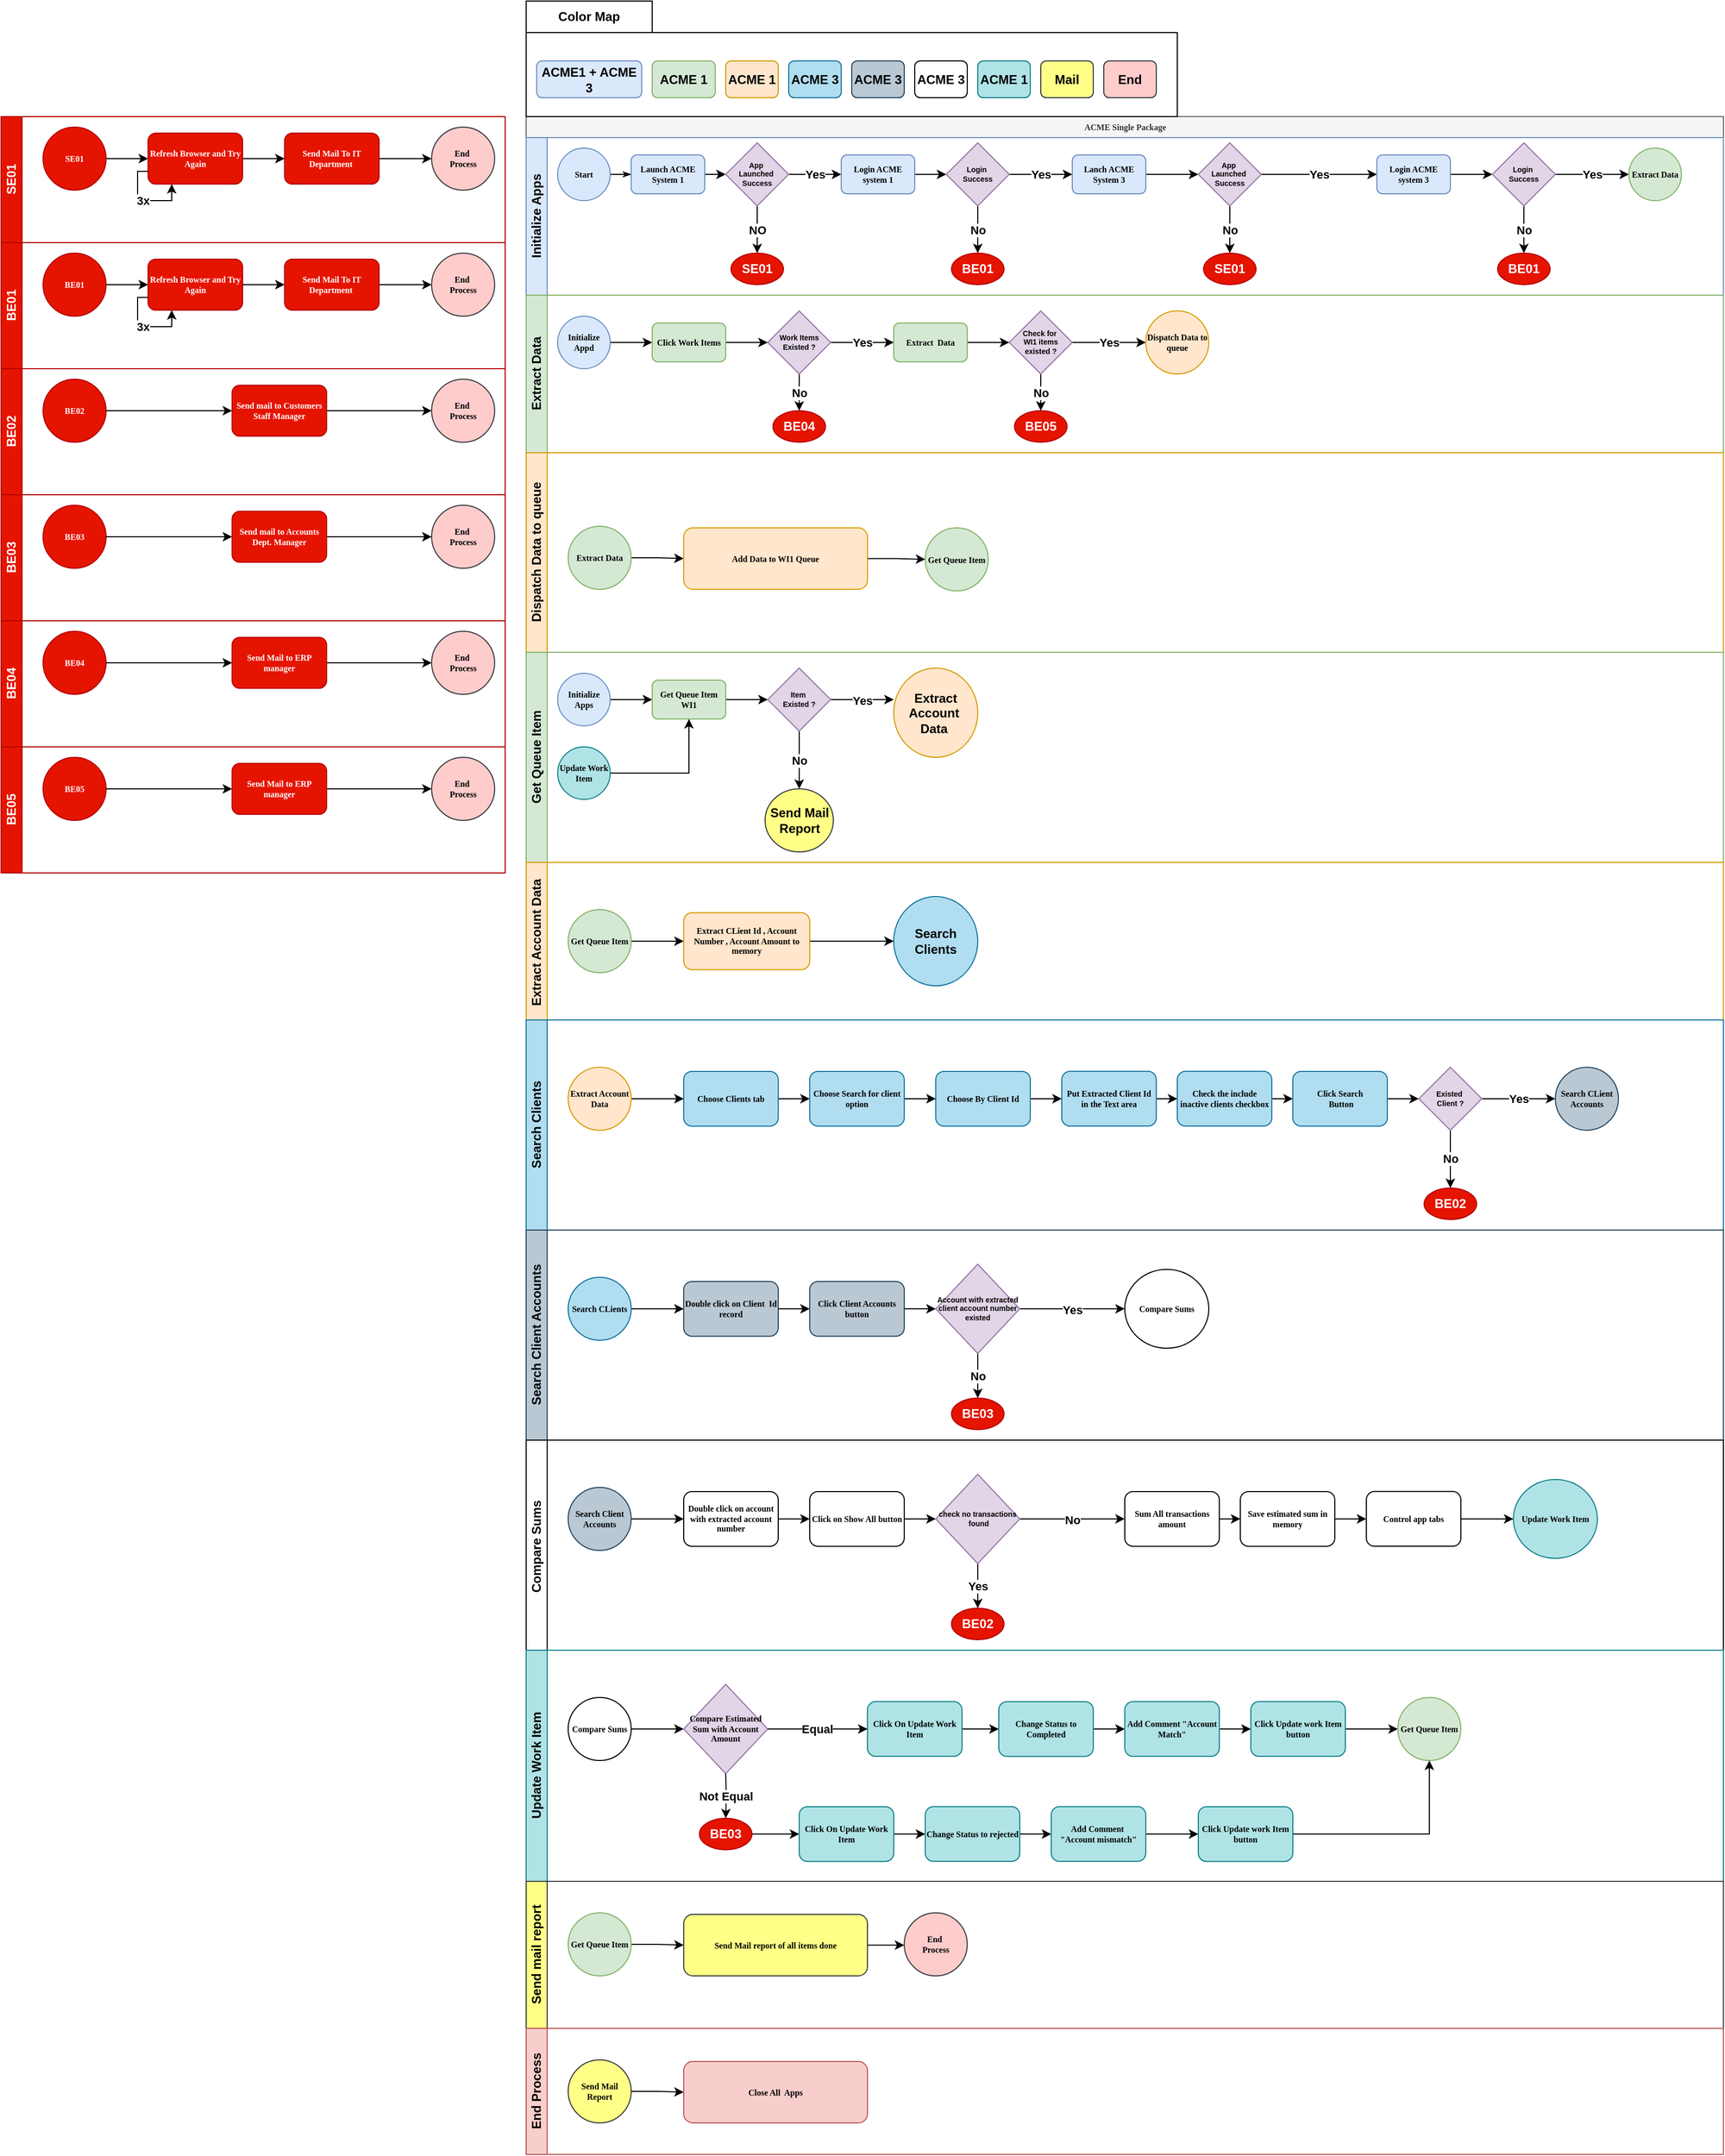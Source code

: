 <mxfile version="28.1.2">
  <diagram name="Page-1" id="c7488fd3-1785-93aa-aadb-54a6760d102a">
    <mxGraphModel dx="2142" dy="1476" grid="1" gridSize="10" guides="1" tooltips="1" connect="1" arrows="1" fold="1" page="1" pageScale="1" pageWidth="1100" pageHeight="850" background="none" math="0" shadow="0">
      <root>
        <mxCell id="0" />
        <mxCell id="1" parent="0" />
        <mxCell id="2b4e8129b02d487f-1" value="ACME Single Package" style="swimlane;html=1;childLayout=stackLayout;horizontal=1;startSize=20;horizontalStack=0;rounded=0;shadow=0;labelBackgroundColor=none;strokeWidth=1;fontFamily=Verdana;fontSize=8;align=center;fillColor=#f5f5f5;fontColor=#333333;strokeColor=#666666;" parent="1" vertex="1">
          <mxGeometry x="180" y="60" width="1140" height="1940" as="geometry">
            <mxRectangle x="180" y="70" width="60" height="20" as="alternateBounds" />
          </mxGeometry>
        </mxCell>
        <mxCell id="2b4e8129b02d487f-2" value="Initialize Apps" style="swimlane;html=1;startSize=20;horizontal=0;fillColor=#dae8fc;strokeColor=#6c8ebf;" parent="2b4e8129b02d487f-1" vertex="1">
          <mxGeometry y="20" width="1140" height="150" as="geometry" />
        </mxCell>
        <mxCell id="2b4e8129b02d487f-18" style="edgeStyle=orthogonalEdgeStyle;rounded=0;html=1;labelBackgroundColor=none;startArrow=none;startFill=0;startSize=5;endArrow=classicThin;endFill=1;endSize=5;jettySize=auto;orthogonalLoop=1;strokeWidth=1;fontFamily=Verdana;fontSize=8" parent="2b4e8129b02d487f-2" source="2b4e8129b02d487f-5" target="2b4e8129b02d487f-6" edge="1">
          <mxGeometry relative="1" as="geometry" />
        </mxCell>
        <mxCell id="2b4e8129b02d487f-5" value="Start" style="ellipse;whiteSpace=wrap;html=1;rounded=0;shadow=0;labelBackgroundColor=none;strokeWidth=1;fontFamily=Verdana;fontSize=8;align=center;fillColor=#dae8fc;strokeColor=#6c8ebf;fontStyle=1" parent="2b4e8129b02d487f-2" vertex="1">
          <mxGeometry x="30" y="10" width="50" height="50" as="geometry" />
        </mxCell>
        <mxCell id="lynWyJ27UmlPL52xSpIG-3" style="edgeStyle=orthogonalEdgeStyle;rounded=0;orthogonalLoop=1;jettySize=auto;html=1;exitX=1;exitY=0.5;exitDx=0;exitDy=0;entryX=0;entryY=0.5;entryDx=0;entryDy=0;" parent="2b4e8129b02d487f-2" source="2b4e8129b02d487f-6" target="lynWyJ27UmlPL52xSpIG-2" edge="1">
          <mxGeometry relative="1" as="geometry" />
        </mxCell>
        <mxCell id="2b4e8129b02d487f-6" value="Launch ACME System 1" style="rounded=1;whiteSpace=wrap;html=1;shadow=0;labelBackgroundColor=none;strokeWidth=1;fontFamily=Verdana;fontSize=8;align=center;fillColor=#dae8fc;strokeColor=#6c8ebf;fontStyle=1" parent="2b4e8129b02d487f-2" vertex="1">
          <mxGeometry x="100" y="16.5" width="70" height="37" as="geometry" />
        </mxCell>
        <mxCell id="lynWyJ27UmlPL52xSpIG-4" value="NO" style="edgeStyle=orthogonalEdgeStyle;rounded=0;orthogonalLoop=1;jettySize=auto;html=1;exitX=0.5;exitY=1;exitDx=0;exitDy=0;entryX=0.5;entryY=0;entryDx=0;entryDy=0;fontStyle=1" parent="2b4e8129b02d487f-2" source="lynWyJ27UmlPL52xSpIG-2" target="lynWyJ27UmlPL52xSpIG-1" edge="1">
          <mxGeometry relative="1" as="geometry" />
        </mxCell>
        <mxCell id="lynWyJ27UmlPL52xSpIG-6" value="Yes" style="edgeStyle=orthogonalEdgeStyle;rounded=0;orthogonalLoop=1;jettySize=auto;html=1;exitX=1;exitY=0.5;exitDx=0;exitDy=0;entryX=0;entryY=0.5;entryDx=0;entryDy=0;fontStyle=1" parent="2b4e8129b02d487f-2" source="lynWyJ27UmlPL52xSpIG-2" target="lynWyJ27UmlPL52xSpIG-5" edge="1">
          <mxGeometry relative="1" as="geometry" />
        </mxCell>
        <mxCell id="lynWyJ27UmlPL52xSpIG-2" value="App&amp;nbsp;&lt;div&gt;Launched&amp;nbsp;&lt;/div&gt;&lt;div&gt;Success&lt;/div&gt;" style="rhombus;whiteSpace=wrap;html=1;fillColor=#e1d5e7;strokeColor=#9673a6;fontSize=7;fontStyle=1" parent="2b4e8129b02d487f-2" vertex="1">
          <mxGeometry x="190" y="5" width="60" height="60" as="geometry" />
        </mxCell>
        <mxCell id="lynWyJ27UmlPL52xSpIG-1" value="SE01" style="ellipse;whiteSpace=wrap;html=1;fontStyle=1;fillColor=#e51400;fontColor=#ffffff;strokeColor=#B20000;" parent="2b4e8129b02d487f-2" vertex="1">
          <mxGeometry x="195" y="110" width="50" height="30" as="geometry" />
        </mxCell>
        <mxCell id="lynWyJ27UmlPL52xSpIG-8" style="edgeStyle=orthogonalEdgeStyle;rounded=0;orthogonalLoop=1;jettySize=auto;html=1;exitX=1;exitY=0.5;exitDx=0;exitDy=0;entryX=0;entryY=0.5;entryDx=0;entryDy=0;" parent="2b4e8129b02d487f-2" source="lynWyJ27UmlPL52xSpIG-5" target="lynWyJ27UmlPL52xSpIG-7" edge="1">
          <mxGeometry relative="1" as="geometry" />
        </mxCell>
        <mxCell id="lynWyJ27UmlPL52xSpIG-5" value="Login ACME system 1" style="rounded=1;whiteSpace=wrap;html=1;shadow=0;labelBackgroundColor=none;strokeWidth=1;fontFamily=Verdana;fontSize=8;align=center;fillColor=#dae8fc;strokeColor=#6c8ebf;fontStyle=1" parent="2b4e8129b02d487f-2" vertex="1">
          <mxGeometry x="300" y="16.5" width="70" height="37" as="geometry" />
        </mxCell>
        <mxCell id="lynWyJ27UmlPL52xSpIG-11" value="No" style="edgeStyle=orthogonalEdgeStyle;rounded=0;orthogonalLoop=1;jettySize=auto;html=1;exitX=0.5;exitY=1;exitDx=0;exitDy=0;fontStyle=1" parent="2b4e8129b02d487f-2" source="lynWyJ27UmlPL52xSpIG-7" target="lynWyJ27UmlPL52xSpIG-9" edge="1">
          <mxGeometry relative="1" as="geometry" />
        </mxCell>
        <mxCell id="lynWyJ27UmlPL52xSpIG-13" value="Yes" style="edgeStyle=orthogonalEdgeStyle;rounded=0;orthogonalLoop=1;jettySize=auto;html=1;exitX=1;exitY=0.5;exitDx=0;exitDy=0;entryX=0;entryY=0.5;entryDx=0;entryDy=0;fontStyle=1" parent="2b4e8129b02d487f-2" source="lynWyJ27UmlPL52xSpIG-7" target="lynWyJ27UmlPL52xSpIG-12" edge="1">
          <mxGeometry relative="1" as="geometry" />
        </mxCell>
        <mxCell id="lynWyJ27UmlPL52xSpIG-7" value="Login&amp;nbsp;&lt;div&gt;Success&lt;/div&gt;" style="rhombus;whiteSpace=wrap;html=1;fillColor=#e1d5e7;strokeColor=#9673a6;fontSize=7;fontStyle=1" parent="2b4e8129b02d487f-2" vertex="1">
          <mxGeometry x="400" y="5" width="60" height="60" as="geometry" />
        </mxCell>
        <mxCell id="lynWyJ27UmlPL52xSpIG-9" value="BE01" style="ellipse;whiteSpace=wrap;html=1;fontStyle=1;fillColor=#e51400;fontColor=#ffffff;strokeColor=#B20000;" parent="2b4e8129b02d487f-2" vertex="1">
          <mxGeometry x="405" y="110" width="50" height="30" as="geometry" />
        </mxCell>
        <mxCell id="lynWyJ27UmlPL52xSpIG-15" style="edgeStyle=orthogonalEdgeStyle;rounded=0;orthogonalLoop=1;jettySize=auto;html=1;exitX=1;exitY=0.5;exitDx=0;exitDy=0;entryX=0;entryY=0.5;entryDx=0;entryDy=0;" parent="2b4e8129b02d487f-2" source="lynWyJ27UmlPL52xSpIG-12" target="lynWyJ27UmlPL52xSpIG-14" edge="1">
          <mxGeometry relative="1" as="geometry" />
        </mxCell>
        <mxCell id="lynWyJ27UmlPL52xSpIG-12" value="Lanch ACME System 3" style="rounded=1;whiteSpace=wrap;html=1;shadow=0;labelBackgroundColor=none;strokeWidth=1;fontFamily=Verdana;fontSize=8;align=center;fillColor=#dae8fc;strokeColor=#6c8ebf;fontStyle=1" parent="2b4e8129b02d487f-2" vertex="1">
          <mxGeometry x="520" y="16.5" width="70" height="37" as="geometry" />
        </mxCell>
        <mxCell id="lynWyJ27UmlPL52xSpIG-17" value="No" style="edgeStyle=orthogonalEdgeStyle;rounded=0;orthogonalLoop=1;jettySize=auto;html=1;exitX=0.5;exitY=1;exitDx=0;exitDy=0;fontStyle=1" parent="2b4e8129b02d487f-2" source="lynWyJ27UmlPL52xSpIG-14" target="lynWyJ27UmlPL52xSpIG-16" edge="1">
          <mxGeometry relative="1" as="geometry" />
        </mxCell>
        <mxCell id="lynWyJ27UmlPL52xSpIG-20" value="Yes" style="edgeStyle=orthogonalEdgeStyle;rounded=0;orthogonalLoop=1;jettySize=auto;html=1;exitX=1;exitY=0.5;exitDx=0;exitDy=0;entryX=0;entryY=0.5;entryDx=0;entryDy=0;fontStyle=1" parent="2b4e8129b02d487f-2" source="lynWyJ27UmlPL52xSpIG-14" target="lynWyJ27UmlPL52xSpIG-19" edge="1">
          <mxGeometry relative="1" as="geometry" />
        </mxCell>
        <mxCell id="lynWyJ27UmlPL52xSpIG-14" value="App&amp;nbsp;&lt;div&gt;Launched&amp;nbsp;&lt;/div&gt;&lt;div&gt;Success&lt;/div&gt;" style="rhombus;whiteSpace=wrap;html=1;fillColor=#e1d5e7;strokeColor=#9673a6;fontSize=7;fontStyle=1" parent="2b4e8129b02d487f-2" vertex="1">
          <mxGeometry x="640" y="5" width="60" height="60" as="geometry" />
        </mxCell>
        <mxCell id="lynWyJ27UmlPL52xSpIG-16" value="SE01" style="ellipse;whiteSpace=wrap;html=1;fontStyle=1;fillColor=#e51400;fontColor=#ffffff;strokeColor=#B20000;" parent="2b4e8129b02d487f-2" vertex="1">
          <mxGeometry x="645" y="110" width="50" height="30" as="geometry" />
        </mxCell>
        <mxCell id="lynWyJ27UmlPL52xSpIG-22" style="edgeStyle=orthogonalEdgeStyle;rounded=0;orthogonalLoop=1;jettySize=auto;html=1;exitX=1;exitY=0.5;exitDx=0;exitDy=0;entryX=0;entryY=0.5;entryDx=0;entryDy=0;" parent="2b4e8129b02d487f-2" source="lynWyJ27UmlPL52xSpIG-19" target="lynWyJ27UmlPL52xSpIG-21" edge="1">
          <mxGeometry relative="1" as="geometry" />
        </mxCell>
        <mxCell id="lynWyJ27UmlPL52xSpIG-19" value="Login ACME system 3" style="rounded=1;whiteSpace=wrap;html=1;shadow=0;labelBackgroundColor=none;strokeWidth=1;fontFamily=Verdana;fontSize=8;align=center;fillColor=#dae8fc;strokeColor=#6c8ebf;fontStyle=1" parent="2b4e8129b02d487f-2" vertex="1">
          <mxGeometry x="810" y="16.5" width="70" height="37" as="geometry" />
        </mxCell>
        <mxCell id="lynWyJ27UmlPL52xSpIG-24" value="No" style="edgeStyle=orthogonalEdgeStyle;rounded=0;orthogonalLoop=1;jettySize=auto;html=1;exitX=0.5;exitY=1;exitDx=0;exitDy=0;entryX=0.5;entryY=0;entryDx=0;entryDy=0;fontStyle=1" parent="2b4e8129b02d487f-2" source="lynWyJ27UmlPL52xSpIG-21" target="lynWyJ27UmlPL52xSpIG-23" edge="1">
          <mxGeometry relative="1" as="geometry" />
        </mxCell>
        <mxCell id="lynWyJ27UmlPL52xSpIG-26" value="Yes" style="edgeStyle=orthogonalEdgeStyle;rounded=0;orthogonalLoop=1;jettySize=auto;html=1;exitX=1;exitY=0.5;exitDx=0;exitDy=0;entryX=0;entryY=0.5;entryDx=0;entryDy=0;fontStyle=1" parent="2b4e8129b02d487f-2" source="lynWyJ27UmlPL52xSpIG-21" target="lynWyJ27UmlPL52xSpIG-25" edge="1">
          <mxGeometry relative="1" as="geometry" />
        </mxCell>
        <mxCell id="lynWyJ27UmlPL52xSpIG-21" value="Login&amp;nbsp;&lt;div&gt;Success&lt;/div&gt;" style="rhombus;whiteSpace=wrap;html=1;fillColor=#e1d5e7;strokeColor=#9673a6;fontSize=7;fontStyle=1" parent="2b4e8129b02d487f-2" vertex="1">
          <mxGeometry x="920" y="5" width="60" height="60" as="geometry" />
        </mxCell>
        <mxCell id="lynWyJ27UmlPL52xSpIG-23" value="BE01" style="ellipse;whiteSpace=wrap;html=1;fontStyle=1;fillColor=#e51400;fontColor=#ffffff;strokeColor=#B20000;" parent="2b4e8129b02d487f-2" vertex="1">
          <mxGeometry x="925" y="110" width="50" height="30" as="geometry" />
        </mxCell>
        <mxCell id="lynWyJ27UmlPL52xSpIG-25" value="Extract Data" style="ellipse;whiteSpace=wrap;html=1;rounded=0;shadow=0;labelBackgroundColor=none;strokeWidth=1;fontFamily=Verdana;fontSize=8;align=center;fillColor=#d5e8d4;strokeColor=#82b366;fontStyle=1" parent="2b4e8129b02d487f-2" vertex="1">
          <mxGeometry x="1050" y="10" width="50" height="50" as="geometry" />
        </mxCell>
        <mxCell id="2b4e8129b02d487f-3" value="Extract Data" style="swimlane;html=1;startSize=20;horizontal=0;fillColor=#d5e8d4;strokeColor=#82b366;" parent="2b4e8129b02d487f-1" vertex="1">
          <mxGeometry y="170" width="1140" height="150" as="geometry" />
        </mxCell>
        <mxCell id="lynWyJ27UmlPL52xSpIG-29" style="edgeStyle=orthogonalEdgeStyle;rounded=0;orthogonalLoop=1;jettySize=auto;html=1;exitX=1;exitY=0.5;exitDx=0;exitDy=0;entryX=0;entryY=0.5;entryDx=0;entryDy=0;" parent="2b4e8129b02d487f-3" source="lynWyJ27UmlPL52xSpIG-27" target="lynWyJ27UmlPL52xSpIG-28" edge="1">
          <mxGeometry relative="1" as="geometry" />
        </mxCell>
        <mxCell id="lynWyJ27UmlPL52xSpIG-27" value="Initialize Appd" style="ellipse;whiteSpace=wrap;html=1;rounded=0;shadow=0;labelBackgroundColor=none;strokeWidth=1;fontFamily=Verdana;fontSize=8;align=center;fillColor=#dae8fc;strokeColor=#6c8ebf;fontStyle=1" parent="2b4e8129b02d487f-3" vertex="1">
          <mxGeometry x="30" y="20" width="50" height="50" as="geometry" />
        </mxCell>
        <mxCell id="lynWyJ27UmlPL52xSpIG-32" style="edgeStyle=orthogonalEdgeStyle;rounded=0;orthogonalLoop=1;jettySize=auto;html=1;exitX=1;exitY=0.5;exitDx=0;exitDy=0;entryX=0;entryY=0.5;entryDx=0;entryDy=0;" parent="2b4e8129b02d487f-3" source="lynWyJ27UmlPL52xSpIG-28" target="lynWyJ27UmlPL52xSpIG-31" edge="1">
          <mxGeometry relative="1" as="geometry" />
        </mxCell>
        <mxCell id="lynWyJ27UmlPL52xSpIG-28" value="Click Work Items" style="rounded=1;whiteSpace=wrap;html=1;shadow=0;labelBackgroundColor=none;strokeWidth=1;fontFamily=Verdana;fontSize=8;align=center;fillColor=#d5e8d4;strokeColor=#82b366;fontStyle=1" parent="2b4e8129b02d487f-3" vertex="1">
          <mxGeometry x="120" y="26.5" width="70" height="37" as="geometry" />
        </mxCell>
        <mxCell id="lynWyJ27UmlPL52xSpIG-34" value="No" style="edgeStyle=orthogonalEdgeStyle;rounded=0;orthogonalLoop=1;jettySize=auto;html=1;exitX=0.5;exitY=1;exitDx=0;exitDy=0;entryX=0.5;entryY=0;entryDx=0;entryDy=0;fontStyle=1" parent="2b4e8129b02d487f-3" source="lynWyJ27UmlPL52xSpIG-31" target="lynWyJ27UmlPL52xSpIG-33" edge="1">
          <mxGeometry relative="1" as="geometry" />
        </mxCell>
        <mxCell id="lynWyJ27UmlPL52xSpIG-36" value="Yes" style="edgeStyle=orthogonalEdgeStyle;rounded=0;orthogonalLoop=1;jettySize=auto;html=1;exitX=1;exitY=0.5;exitDx=0;exitDy=0;entryX=0;entryY=0.5;entryDx=0;entryDy=0;fontStyle=1" parent="2b4e8129b02d487f-3" source="lynWyJ27UmlPL52xSpIG-31" target="lynWyJ27UmlPL52xSpIG-35" edge="1">
          <mxGeometry relative="1" as="geometry" />
        </mxCell>
        <mxCell id="lynWyJ27UmlPL52xSpIG-31" value="Work Items Existed ?" style="rhombus;whiteSpace=wrap;html=1;fillColor=#e1d5e7;strokeColor=#9673a6;fontSize=7;fontStyle=1" parent="2b4e8129b02d487f-3" vertex="1">
          <mxGeometry x="230" y="15" width="60" height="60" as="geometry" />
        </mxCell>
        <mxCell id="lynWyJ27UmlPL52xSpIG-33" value="BE04" style="ellipse;whiteSpace=wrap;html=1;fontStyle=1;fillColor=#e51400;fontColor=#ffffff;strokeColor=#B20000;" parent="2b4e8129b02d487f-3" vertex="1">
          <mxGeometry x="235" y="110" width="50" height="30" as="geometry" />
        </mxCell>
        <mxCell id="lynWyJ27UmlPL52xSpIG-38" style="edgeStyle=orthogonalEdgeStyle;rounded=0;orthogonalLoop=1;jettySize=auto;html=1;exitX=1;exitY=0.5;exitDx=0;exitDy=0;entryX=0;entryY=0.5;entryDx=0;entryDy=0;" parent="2b4e8129b02d487f-3" source="lynWyJ27UmlPL52xSpIG-35" edge="1">
          <mxGeometry relative="1" as="geometry">
            <mxPoint x="460" y="45" as="targetPoint" />
          </mxGeometry>
        </mxCell>
        <mxCell id="lynWyJ27UmlPL52xSpIG-35" value="Extract&amp;nbsp; Data" style="rounded=1;whiteSpace=wrap;html=1;shadow=0;labelBackgroundColor=none;strokeWidth=1;fontFamily=Verdana;fontSize=8;align=center;fillColor=#d5e8d4;strokeColor=#82b366;fontStyle=1" parent="2b4e8129b02d487f-3" vertex="1">
          <mxGeometry x="350" y="26.5" width="70" height="37" as="geometry" />
        </mxCell>
        <mxCell id="lynWyJ27UmlPL52xSpIG-40" value="Yes" style="edgeStyle=orthogonalEdgeStyle;rounded=0;orthogonalLoop=1;jettySize=auto;html=1;exitX=1;exitY=0.5;exitDx=0;exitDy=0;entryX=0;entryY=0.5;entryDx=0;entryDy=0;fontStyle=1" parent="2b4e8129b02d487f-3" source="qDvnlJ15DeF9PJ7AHZqQ-1" target="lynWyJ27UmlPL52xSpIG-39" edge="1">
          <mxGeometry relative="1" as="geometry">
            <mxPoint x="530" y="45" as="sourcePoint" />
          </mxGeometry>
        </mxCell>
        <mxCell id="lynWyJ27UmlPL52xSpIG-39" value="Dispatch Data to queue" style="ellipse;whiteSpace=wrap;html=1;rounded=0;shadow=0;labelBackgroundColor=none;strokeWidth=1;fontFamily=Verdana;fontSize=8;align=center;fillColor=#ffe6cc;strokeColor=#d79b00;fontStyle=1" parent="2b4e8129b02d487f-3" vertex="1">
          <mxGeometry x="590" y="15" width="60" height="60" as="geometry" />
        </mxCell>
        <mxCell id="qDvnlJ15DeF9PJ7AHZqQ-9" value="No" style="edgeStyle=orthogonalEdgeStyle;rounded=0;orthogonalLoop=1;jettySize=auto;html=1;exitX=0.5;exitY=1;exitDx=0;exitDy=0;entryX=0.5;entryY=0;entryDx=0;entryDy=0;fontStyle=1" edge="1" parent="2b4e8129b02d487f-3" source="qDvnlJ15DeF9PJ7AHZqQ-1" target="qDvnlJ15DeF9PJ7AHZqQ-8">
          <mxGeometry relative="1" as="geometry" />
        </mxCell>
        <mxCell id="qDvnlJ15DeF9PJ7AHZqQ-1" value="Check for&amp;nbsp;&lt;div&gt;WI1 items existed ?&lt;/div&gt;" style="rhombus;whiteSpace=wrap;html=1;fillColor=#e1d5e7;strokeColor=#9673a6;fontSize=7;fontStyle=1" vertex="1" parent="2b4e8129b02d487f-3">
          <mxGeometry x="460" y="15" width="60" height="60" as="geometry" />
        </mxCell>
        <mxCell id="qDvnlJ15DeF9PJ7AHZqQ-8" value="BE05" style="ellipse;whiteSpace=wrap;html=1;fontStyle=1;fillColor=#e51400;fontColor=#ffffff;strokeColor=#B20000;" vertex="1" parent="2b4e8129b02d487f-3">
          <mxGeometry x="465" y="110" width="50" height="30" as="geometry" />
        </mxCell>
        <mxCell id="2b4e8129b02d487f-4" value="Dispatch Data to queue" style="swimlane;html=1;startSize=20;horizontal=0;fillColor=#ffe6cc;strokeColor=#d79b00;" parent="2b4e8129b02d487f-1" vertex="1">
          <mxGeometry y="320" width="1140" height="190" as="geometry" />
        </mxCell>
        <mxCell id="lynWyJ27UmlPL52xSpIG-43" style="edgeStyle=orthogonalEdgeStyle;rounded=0;orthogonalLoop=1;jettySize=auto;html=1;exitX=1;exitY=0.5;exitDx=0;exitDy=0;entryX=0;entryY=0.5;entryDx=0;entryDy=0;" parent="2b4e8129b02d487f-4" source="lynWyJ27UmlPL52xSpIG-41" target="lynWyJ27UmlPL52xSpIG-42" edge="1">
          <mxGeometry relative="1" as="geometry" />
        </mxCell>
        <mxCell id="lynWyJ27UmlPL52xSpIG-41" value="Extract Data" style="ellipse;whiteSpace=wrap;html=1;rounded=0;shadow=0;labelBackgroundColor=none;strokeWidth=1;fontFamily=Verdana;fontSize=8;align=center;fillColor=#d5e8d4;strokeColor=#82b366;fontStyle=1" parent="2b4e8129b02d487f-4" vertex="1">
          <mxGeometry x="40" y="70" width="60" height="60" as="geometry" />
        </mxCell>
        <mxCell id="m5smUrmSbZEZKF3f6fhh-115" style="edgeStyle=orthogonalEdgeStyle;rounded=0;orthogonalLoop=1;jettySize=auto;html=1;exitX=1;exitY=0.5;exitDx=0;exitDy=0;entryX=0;entryY=0.5;entryDx=0;entryDy=0;" parent="2b4e8129b02d487f-4" source="lynWyJ27UmlPL52xSpIG-42" target="m5smUrmSbZEZKF3f6fhh-114" edge="1">
          <mxGeometry relative="1" as="geometry" />
        </mxCell>
        <mxCell id="lynWyJ27UmlPL52xSpIG-42" value="Add Data to WI1 Queue" style="rounded=1;whiteSpace=wrap;html=1;shadow=0;labelBackgroundColor=none;strokeWidth=1;fontFamily=Verdana;fontSize=8;align=center;fillColor=#ffe6cc;strokeColor=#d79b00;fontStyle=1" parent="2b4e8129b02d487f-4" vertex="1">
          <mxGeometry x="150" y="71.5" width="175" height="58.5" as="geometry" />
        </mxCell>
        <mxCell id="m5smUrmSbZEZKF3f6fhh-114" value="Get Queue Item" style="ellipse;whiteSpace=wrap;html=1;rounded=0;shadow=0;labelBackgroundColor=none;strokeWidth=1;fontFamily=Verdana;fontSize=8;align=center;fillColor=#d5e8d4;strokeColor=#82b366;fontStyle=1" parent="2b4e8129b02d487f-4" vertex="1">
          <mxGeometry x="380" y="71.5" width="60" height="60" as="geometry" />
        </mxCell>
        <mxCell id="m5smUrmSbZEZKF3f6fhh-96" value="Get Queue Item" style="swimlane;html=1;startSize=20;horizontal=0;fillColor=#d5e8d4;strokeColor=#82b366;" parent="2b4e8129b02d487f-1" vertex="1">
          <mxGeometry y="510" width="1140" height="200" as="geometry" />
        </mxCell>
        <mxCell id="m5smUrmSbZEZKF3f6fhh-97" style="edgeStyle=orthogonalEdgeStyle;rounded=0;orthogonalLoop=1;jettySize=auto;html=1;exitX=1;exitY=0.5;exitDx=0;exitDy=0;entryX=0;entryY=0.5;entryDx=0;entryDy=0;" parent="m5smUrmSbZEZKF3f6fhh-96" source="m5smUrmSbZEZKF3f6fhh-98" target="m5smUrmSbZEZKF3f6fhh-100" edge="1">
          <mxGeometry relative="1" as="geometry" />
        </mxCell>
        <mxCell id="m5smUrmSbZEZKF3f6fhh-98" value="Initialize Apps" style="ellipse;whiteSpace=wrap;html=1;rounded=0;shadow=0;labelBackgroundColor=none;strokeWidth=1;fontFamily=Verdana;fontSize=8;align=center;fillColor=#dae8fc;strokeColor=#6c8ebf;fontStyle=1" parent="m5smUrmSbZEZKF3f6fhh-96" vertex="1">
          <mxGeometry x="30" y="20" width="50" height="50" as="geometry" />
        </mxCell>
        <mxCell id="m5smUrmSbZEZKF3f6fhh-99" style="edgeStyle=orthogonalEdgeStyle;rounded=0;orthogonalLoop=1;jettySize=auto;html=1;exitX=1;exitY=0.5;exitDx=0;exitDy=0;entryX=0;entryY=0.5;entryDx=0;entryDy=0;" parent="m5smUrmSbZEZKF3f6fhh-96" source="m5smUrmSbZEZKF3f6fhh-100" target="m5smUrmSbZEZKF3f6fhh-103" edge="1">
          <mxGeometry relative="1" as="geometry" />
        </mxCell>
        <mxCell id="m5smUrmSbZEZKF3f6fhh-100" value="Get Queue Item WI1" style="rounded=1;whiteSpace=wrap;html=1;shadow=0;labelBackgroundColor=none;strokeWidth=1;fontFamily=Verdana;fontSize=8;align=center;fillColor=#d5e8d4;strokeColor=#82b366;fontStyle=1" parent="m5smUrmSbZEZKF3f6fhh-96" vertex="1">
          <mxGeometry x="120" y="26.5" width="70" height="37" as="geometry" />
        </mxCell>
        <mxCell id="m5smUrmSbZEZKF3f6fhh-101" value="No" style="edgeStyle=orthogonalEdgeStyle;rounded=0;orthogonalLoop=1;jettySize=auto;html=1;exitX=0.5;exitY=1;exitDx=0;exitDy=0;entryX=0.5;entryY=0;entryDx=0;entryDy=0;fontStyle=1" parent="m5smUrmSbZEZKF3f6fhh-96" source="m5smUrmSbZEZKF3f6fhh-103" target="m5smUrmSbZEZKF3f6fhh-104" edge="1">
          <mxGeometry relative="1" as="geometry" />
        </mxCell>
        <mxCell id="m5smUrmSbZEZKF3f6fhh-102" value="Yes" style="edgeStyle=orthogonalEdgeStyle;rounded=0;orthogonalLoop=1;jettySize=auto;html=1;exitX=1;exitY=0.5;exitDx=0;exitDy=0;entryX=0;entryY=0.5;entryDx=0;entryDy=0;fontStyle=1" parent="m5smUrmSbZEZKF3f6fhh-96" source="m5smUrmSbZEZKF3f6fhh-103" edge="1">
          <mxGeometry relative="1" as="geometry">
            <mxPoint x="350" y="45" as="targetPoint" />
          </mxGeometry>
        </mxCell>
        <mxCell id="m5smUrmSbZEZKF3f6fhh-103" value="Item&amp;nbsp;&lt;div&gt;Existed ?&lt;/div&gt;" style="rhombus;whiteSpace=wrap;html=1;fillColor=#e1d5e7;strokeColor=#9673a6;fontSize=7;fontStyle=1" parent="m5smUrmSbZEZKF3f6fhh-96" vertex="1">
          <mxGeometry x="230" y="15" width="60" height="60" as="geometry" />
        </mxCell>
        <mxCell id="m5smUrmSbZEZKF3f6fhh-104" value="Send Mail Report" style="ellipse;whiteSpace=wrap;html=1;fontStyle=1;fillColor=#ffff88;strokeColor=#36393d;" parent="m5smUrmSbZEZKF3f6fhh-96" vertex="1">
          <mxGeometry x="227.5" y="130" width="65" height="60" as="geometry" />
        </mxCell>
        <mxCell id="m5smUrmSbZEZKF3f6fhh-105" value="Extract Account&amp;nbsp;&lt;div&gt;Data&amp;nbsp;&lt;/div&gt;" style="ellipse;whiteSpace=wrap;html=1;fontStyle=1;fillColor=#ffe6cc;strokeColor=#d79b00;" parent="m5smUrmSbZEZKF3f6fhh-96" vertex="1">
          <mxGeometry x="350" y="15" width="80" height="85" as="geometry" />
        </mxCell>
        <mxCell id="m5smUrmSbZEZKF3f6fhh-106" style="edgeStyle=orthogonalEdgeStyle;rounded=0;orthogonalLoop=1;jettySize=auto;html=1;exitX=1;exitY=0.5;exitDx=0;exitDy=0;entryX=0.5;entryY=1;entryDx=0;entryDy=0;" parent="m5smUrmSbZEZKF3f6fhh-96" source="m5smUrmSbZEZKF3f6fhh-107" target="m5smUrmSbZEZKF3f6fhh-100" edge="1">
          <mxGeometry relative="1" as="geometry" />
        </mxCell>
        <mxCell id="m5smUrmSbZEZKF3f6fhh-107" value="Update Work Item" style="ellipse;whiteSpace=wrap;html=1;rounded=0;shadow=0;labelBackgroundColor=none;strokeWidth=1;fontFamily=Verdana;fontSize=8;align=center;fillColor=#b0e3e6;strokeColor=#0e8088;fontStyle=1" parent="m5smUrmSbZEZKF3f6fhh-96" vertex="1">
          <mxGeometry x="30" y="90" width="50" height="50" as="geometry" />
        </mxCell>
        <mxCell id="m5smUrmSbZEZKF3f6fhh-108" value="Extract Account Data&amp;nbsp;" style="swimlane;html=1;startSize=20;horizontal=0;fillColor=#ffe6cc;strokeColor=#d79b00;" parent="2b4e8129b02d487f-1" vertex="1">
          <mxGeometry y="710" width="1140" height="150" as="geometry" />
        </mxCell>
        <mxCell id="m5smUrmSbZEZKF3f6fhh-109" style="edgeStyle=orthogonalEdgeStyle;rounded=0;orthogonalLoop=1;jettySize=auto;html=1;exitX=1;exitY=0.5;exitDx=0;exitDy=0;entryX=0;entryY=0.5;entryDx=0;entryDy=0;" parent="m5smUrmSbZEZKF3f6fhh-108" source="m5smUrmSbZEZKF3f6fhh-110" target="m5smUrmSbZEZKF3f6fhh-112" edge="1">
          <mxGeometry relative="1" as="geometry" />
        </mxCell>
        <mxCell id="m5smUrmSbZEZKF3f6fhh-110" value="Get Queue Item" style="ellipse;whiteSpace=wrap;html=1;rounded=0;shadow=0;labelBackgroundColor=none;strokeWidth=1;fontFamily=Verdana;fontSize=8;align=center;fillColor=#d5e8d4;strokeColor=#82b366;fontStyle=1" parent="m5smUrmSbZEZKF3f6fhh-108" vertex="1">
          <mxGeometry x="40" y="45" width="60" height="60" as="geometry" />
        </mxCell>
        <mxCell id="m5smUrmSbZEZKF3f6fhh-111" style="edgeStyle=orthogonalEdgeStyle;rounded=0;orthogonalLoop=1;jettySize=auto;html=1;exitX=1;exitY=0.5;exitDx=0;exitDy=0;entryX=0;entryY=0.5;entryDx=0;entryDy=0;" parent="m5smUrmSbZEZKF3f6fhh-108" source="m5smUrmSbZEZKF3f6fhh-112" target="m5smUrmSbZEZKF3f6fhh-113" edge="1">
          <mxGeometry relative="1" as="geometry" />
        </mxCell>
        <mxCell id="m5smUrmSbZEZKF3f6fhh-112" value="Extract CLient Id , Account Number , Account Amount to memory" style="rounded=1;whiteSpace=wrap;html=1;shadow=0;labelBackgroundColor=none;strokeWidth=1;fontFamily=Verdana;fontSize=8;align=center;fillColor=#ffe6cc;strokeColor=#d79b00;fontStyle=1" parent="m5smUrmSbZEZKF3f6fhh-108" vertex="1">
          <mxGeometry x="150" y="47.87" width="120" height="54.25" as="geometry" />
        </mxCell>
        <mxCell id="m5smUrmSbZEZKF3f6fhh-113" value="Search Clients" style="ellipse;whiteSpace=wrap;html=1;fontStyle=1;fillColor=#b1ddf0;strokeColor=#10739e;" parent="m5smUrmSbZEZKF3f6fhh-108" vertex="1">
          <mxGeometry x="350" y="32.5" width="80" height="85" as="geometry" />
        </mxCell>
        <mxCell id="m5smUrmSbZEZKF3f6fhh-199" value="Search Clients" style="swimlane;html=1;startSize=20;horizontal=0;fillColor=#b1ddf0;strokeColor=#10739e;" parent="2b4e8129b02d487f-1" vertex="1">
          <mxGeometry y="860" width="1140" height="200" as="geometry" />
        </mxCell>
        <mxCell id="m5smUrmSbZEZKF3f6fhh-200" style="edgeStyle=orthogonalEdgeStyle;rounded=0;orthogonalLoop=1;jettySize=auto;html=1;exitX=1;exitY=0.5;exitDx=0;exitDy=0;entryX=0;entryY=0.5;entryDx=0;entryDy=0;" parent="m5smUrmSbZEZKF3f6fhh-199" source="m5smUrmSbZEZKF3f6fhh-201" target="m5smUrmSbZEZKF3f6fhh-203" edge="1">
          <mxGeometry relative="1" as="geometry" />
        </mxCell>
        <mxCell id="m5smUrmSbZEZKF3f6fhh-201" value="Extract Account Data" style="ellipse;whiteSpace=wrap;html=1;rounded=0;shadow=0;labelBackgroundColor=none;strokeWidth=1;fontFamily=Verdana;fontSize=8;align=center;fillColor=#ffe6cc;strokeColor=#d79b00;fontStyle=1" parent="m5smUrmSbZEZKF3f6fhh-199" vertex="1">
          <mxGeometry x="40" y="45" width="60" height="60" as="geometry" />
        </mxCell>
        <mxCell id="m5smUrmSbZEZKF3f6fhh-202" style="edgeStyle=orthogonalEdgeStyle;rounded=0;orthogonalLoop=1;jettySize=auto;html=1;exitX=1;exitY=0.5;exitDx=0;exitDy=0;entryX=0;entryY=0.5;entryDx=0;entryDy=0;" parent="m5smUrmSbZEZKF3f6fhh-199" source="m5smUrmSbZEZKF3f6fhh-203" target="m5smUrmSbZEZKF3f6fhh-205" edge="1">
          <mxGeometry relative="1" as="geometry" />
        </mxCell>
        <mxCell id="m5smUrmSbZEZKF3f6fhh-203" value="Choose Clients tab" style="rounded=1;whiteSpace=wrap;html=1;shadow=0;labelBackgroundColor=none;strokeWidth=1;fontFamily=Verdana;fontSize=8;align=center;fillColor=#b1ddf0;strokeColor=#10739e;fontStyle=1" parent="m5smUrmSbZEZKF3f6fhh-199" vertex="1">
          <mxGeometry x="150" y="48.94" width="90" height="52.13" as="geometry" />
        </mxCell>
        <mxCell id="m5smUrmSbZEZKF3f6fhh-204" style="edgeStyle=orthogonalEdgeStyle;rounded=0;orthogonalLoop=1;jettySize=auto;html=1;exitX=1;exitY=0.5;exitDx=0;exitDy=0;entryX=0;entryY=0.5;entryDx=0;entryDy=0;" parent="m5smUrmSbZEZKF3f6fhh-199" source="m5smUrmSbZEZKF3f6fhh-205" target="m5smUrmSbZEZKF3f6fhh-207" edge="1">
          <mxGeometry relative="1" as="geometry" />
        </mxCell>
        <mxCell id="m5smUrmSbZEZKF3f6fhh-205" value="Choose Search for client option" style="rounded=1;whiteSpace=wrap;html=1;shadow=0;labelBackgroundColor=none;strokeWidth=1;fontFamily=Verdana;fontSize=8;align=center;fillColor=#b1ddf0;strokeColor=#10739e;fontStyle=1" parent="m5smUrmSbZEZKF3f6fhh-199" vertex="1">
          <mxGeometry x="270" y="48.94" width="90" height="52.13" as="geometry" />
        </mxCell>
        <mxCell id="m5smUrmSbZEZKF3f6fhh-206" style="edgeStyle=orthogonalEdgeStyle;rounded=0;orthogonalLoop=1;jettySize=auto;html=1;exitX=1;exitY=0.5;exitDx=0;exitDy=0;entryX=0;entryY=0.5;entryDx=0;entryDy=0;" parent="m5smUrmSbZEZKF3f6fhh-199" source="m5smUrmSbZEZKF3f6fhh-207" target="m5smUrmSbZEZKF3f6fhh-209" edge="1">
          <mxGeometry relative="1" as="geometry" />
        </mxCell>
        <mxCell id="m5smUrmSbZEZKF3f6fhh-207" value="Choose By Client Id" style="rounded=1;whiteSpace=wrap;html=1;shadow=0;labelBackgroundColor=none;strokeWidth=1;fontFamily=Verdana;fontSize=8;align=center;fillColor=#b1ddf0;strokeColor=#10739e;fontStyle=1" parent="m5smUrmSbZEZKF3f6fhh-199" vertex="1">
          <mxGeometry x="390" y="48.94" width="90" height="52.13" as="geometry" />
        </mxCell>
        <mxCell id="m5smUrmSbZEZKF3f6fhh-208" style="edgeStyle=orthogonalEdgeStyle;rounded=0;orthogonalLoop=1;jettySize=auto;html=1;exitX=1;exitY=0.5;exitDx=0;exitDy=0;entryX=0;entryY=0.5;entryDx=0;entryDy=0;" parent="m5smUrmSbZEZKF3f6fhh-199" source="m5smUrmSbZEZKF3f6fhh-209" target="m5smUrmSbZEZKF3f6fhh-211" edge="1">
          <mxGeometry relative="1" as="geometry" />
        </mxCell>
        <mxCell id="m5smUrmSbZEZKF3f6fhh-209" value="Put Extracted Client Id in the Text area" style="rounded=1;whiteSpace=wrap;html=1;shadow=0;labelBackgroundColor=none;strokeWidth=1;fontFamily=Verdana;fontSize=8;align=center;fillColor=#b1ddf0;strokeColor=#10739e;fontStyle=1" parent="m5smUrmSbZEZKF3f6fhh-199" vertex="1">
          <mxGeometry x="510" y="48.93" width="90" height="52.13" as="geometry" />
        </mxCell>
        <mxCell id="m5smUrmSbZEZKF3f6fhh-210" style="edgeStyle=orthogonalEdgeStyle;rounded=0;orthogonalLoop=1;jettySize=auto;html=1;exitX=1;exitY=0.5;exitDx=0;exitDy=0;" parent="m5smUrmSbZEZKF3f6fhh-199" source="m5smUrmSbZEZKF3f6fhh-211" target="m5smUrmSbZEZKF3f6fhh-213" edge="1">
          <mxGeometry relative="1" as="geometry" />
        </mxCell>
        <mxCell id="m5smUrmSbZEZKF3f6fhh-211" value="Check the include inactive clients checkbox" style="rounded=1;whiteSpace=wrap;html=1;shadow=0;labelBackgroundColor=none;strokeWidth=1;fontFamily=Verdana;fontSize=8;align=center;fillColor=#b1ddf0;strokeColor=#10739e;fontStyle=1" parent="m5smUrmSbZEZKF3f6fhh-199" vertex="1">
          <mxGeometry x="620" y="48.93" width="90" height="52.13" as="geometry" />
        </mxCell>
        <mxCell id="m5smUrmSbZEZKF3f6fhh-212" style="edgeStyle=orthogonalEdgeStyle;rounded=0;orthogonalLoop=1;jettySize=auto;html=1;exitX=1;exitY=0.5;exitDx=0;exitDy=0;entryX=0;entryY=0.5;entryDx=0;entryDy=0;" parent="m5smUrmSbZEZKF3f6fhh-199" source="m5smUrmSbZEZKF3f6fhh-213" target="m5smUrmSbZEZKF3f6fhh-216" edge="1">
          <mxGeometry relative="1" as="geometry" />
        </mxCell>
        <mxCell id="m5smUrmSbZEZKF3f6fhh-213" value="Click Search&lt;div&gt;&amp;nbsp;Button&lt;/div&gt;" style="rounded=1;whiteSpace=wrap;html=1;shadow=0;labelBackgroundColor=none;strokeWidth=1;fontFamily=Verdana;fontSize=8;align=center;fillColor=#b1ddf0;strokeColor=#10739e;fontStyle=1" parent="m5smUrmSbZEZKF3f6fhh-199" vertex="1">
          <mxGeometry x="730" y="48.94" width="90" height="52.13" as="geometry" />
        </mxCell>
        <mxCell id="m5smUrmSbZEZKF3f6fhh-214" value="No" style="edgeStyle=orthogonalEdgeStyle;rounded=0;orthogonalLoop=1;jettySize=auto;html=1;exitX=0.5;exitY=1;exitDx=0;exitDy=0;entryX=0.5;entryY=0;entryDx=0;entryDy=0;fontStyle=1" parent="m5smUrmSbZEZKF3f6fhh-199" source="m5smUrmSbZEZKF3f6fhh-216" target="m5smUrmSbZEZKF3f6fhh-217" edge="1">
          <mxGeometry relative="1" as="geometry" />
        </mxCell>
        <mxCell id="m5smUrmSbZEZKF3f6fhh-215" value="Yes" style="edgeStyle=orthogonalEdgeStyle;rounded=0;orthogonalLoop=1;jettySize=auto;html=1;exitX=1;exitY=0.5;exitDx=0;exitDy=0;entryX=0;entryY=0.5;entryDx=0;entryDy=0;fontStyle=1" parent="m5smUrmSbZEZKF3f6fhh-199" source="m5smUrmSbZEZKF3f6fhh-216" target="m5smUrmSbZEZKF3f6fhh-218" edge="1">
          <mxGeometry relative="1" as="geometry" />
        </mxCell>
        <mxCell id="m5smUrmSbZEZKF3f6fhh-216" value="Existed&amp;nbsp;&lt;div&gt;Client ?&lt;/div&gt;" style="rhombus;whiteSpace=wrap;html=1;fillColor=#e1d5e7;strokeColor=#9673a6;fontSize=7;fontStyle=1" parent="m5smUrmSbZEZKF3f6fhh-199" vertex="1">
          <mxGeometry x="850" y="44.99" width="60" height="60" as="geometry" />
        </mxCell>
        <mxCell id="m5smUrmSbZEZKF3f6fhh-217" value="BE02" style="ellipse;whiteSpace=wrap;html=1;fontStyle=1;fillColor=#e51400;fontColor=#ffffff;strokeColor=#B20000;" parent="m5smUrmSbZEZKF3f6fhh-199" vertex="1">
          <mxGeometry x="855" y="160" width="50" height="30" as="geometry" />
        </mxCell>
        <mxCell id="m5smUrmSbZEZKF3f6fhh-218" value="Search CLient Accounts" style="ellipse;whiteSpace=wrap;html=1;rounded=0;shadow=0;labelBackgroundColor=none;strokeWidth=1;fontFamily=Verdana;fontSize=8;align=center;fillColor=#bac8d3;strokeColor=#23445d;fontStyle=1" parent="m5smUrmSbZEZKF3f6fhh-199" vertex="1">
          <mxGeometry x="980" y="44.99" width="60" height="60" as="geometry" />
        </mxCell>
        <mxCell id="m5smUrmSbZEZKF3f6fhh-219" value="Search Client Accounts" style="swimlane;html=1;startSize=20;horizontal=0;fillColor=#bac8d3;strokeColor=#23445d;" parent="2b4e8129b02d487f-1" vertex="1">
          <mxGeometry y="1060" width="1140" height="200" as="geometry" />
        </mxCell>
        <mxCell id="m5smUrmSbZEZKF3f6fhh-220" style="edgeStyle=orthogonalEdgeStyle;rounded=0;orthogonalLoop=1;jettySize=auto;html=1;exitX=1;exitY=0.5;exitDx=0;exitDy=0;entryX=0;entryY=0.5;entryDx=0;entryDy=0;" parent="m5smUrmSbZEZKF3f6fhh-219" source="m5smUrmSbZEZKF3f6fhh-221" target="m5smUrmSbZEZKF3f6fhh-223" edge="1">
          <mxGeometry relative="1" as="geometry" />
        </mxCell>
        <mxCell id="m5smUrmSbZEZKF3f6fhh-221" value="Search CLients" style="ellipse;whiteSpace=wrap;html=1;rounded=0;shadow=0;labelBackgroundColor=none;strokeWidth=1;fontFamily=Verdana;fontSize=8;align=center;fillColor=#b1ddf0;strokeColor=#10739e;fontStyle=1" parent="m5smUrmSbZEZKF3f6fhh-219" vertex="1">
          <mxGeometry x="40" y="45" width="60" height="60" as="geometry" />
        </mxCell>
        <mxCell id="m5smUrmSbZEZKF3f6fhh-222" style="edgeStyle=orthogonalEdgeStyle;rounded=0;orthogonalLoop=1;jettySize=auto;html=1;exitX=1;exitY=0.5;exitDx=0;exitDy=0;entryX=0;entryY=0.5;entryDx=0;entryDy=0;" parent="m5smUrmSbZEZKF3f6fhh-219" source="m5smUrmSbZEZKF3f6fhh-223" target="m5smUrmSbZEZKF3f6fhh-225" edge="1">
          <mxGeometry relative="1" as="geometry" />
        </mxCell>
        <mxCell id="m5smUrmSbZEZKF3f6fhh-223" value="Double click on Client&amp;nbsp; Id record" style="rounded=1;whiteSpace=wrap;html=1;shadow=0;labelBackgroundColor=none;strokeWidth=1;fontFamily=Verdana;fontSize=8;align=center;fillColor=#bac8d3;strokeColor=#23445d;fontStyle=1" parent="m5smUrmSbZEZKF3f6fhh-219" vertex="1">
          <mxGeometry x="150" y="48.94" width="90" height="52.13" as="geometry" />
        </mxCell>
        <mxCell id="m5smUrmSbZEZKF3f6fhh-224" style="edgeStyle=orthogonalEdgeStyle;rounded=0;orthogonalLoop=1;jettySize=auto;html=1;exitX=1;exitY=0.5;exitDx=0;exitDy=0;entryX=0;entryY=0.5;entryDx=0;entryDy=0;" parent="m5smUrmSbZEZKF3f6fhh-219" source="m5smUrmSbZEZKF3f6fhh-225" edge="1">
          <mxGeometry relative="1" as="geometry">
            <mxPoint x="390" y="75.005" as="targetPoint" />
          </mxGeometry>
        </mxCell>
        <mxCell id="m5smUrmSbZEZKF3f6fhh-225" value="Click Client Accounts button" style="rounded=1;whiteSpace=wrap;html=1;shadow=0;labelBackgroundColor=none;strokeWidth=1;fontFamily=Verdana;fontSize=8;align=center;fillColor=#bac8d3;strokeColor=#23445d;fontStyle=1" parent="m5smUrmSbZEZKF3f6fhh-219" vertex="1">
          <mxGeometry x="270" y="48.94" width="90" height="52.13" as="geometry" />
        </mxCell>
        <mxCell id="m5smUrmSbZEZKF3f6fhh-226" value="Yes" style="edgeStyle=orthogonalEdgeStyle;rounded=0;orthogonalLoop=1;jettySize=auto;html=1;exitX=1;exitY=0.5;exitDx=0;exitDy=0;entryX=0;entryY=0.5;entryDx=0;entryDy=0;fontStyle=1" parent="m5smUrmSbZEZKF3f6fhh-219" source="m5smUrmSbZEZKF3f6fhh-229" edge="1">
          <mxGeometry relative="1" as="geometry">
            <mxPoint x="480" y="75.005" as="sourcePoint" />
            <mxPoint x="570" y="74.985" as="targetPoint" />
          </mxGeometry>
        </mxCell>
        <mxCell id="m5smUrmSbZEZKF3f6fhh-227" value="Compare Sums" style="ellipse;whiteSpace=wrap;html=1;rounded=0;shadow=0;labelBackgroundColor=none;strokeWidth=1;fontFamily=Verdana;fontSize=8;align=center;fontStyle=1" parent="m5smUrmSbZEZKF3f6fhh-219" vertex="1">
          <mxGeometry x="570" y="37.47" width="80" height="75.02" as="geometry" />
        </mxCell>
        <mxCell id="m5smUrmSbZEZKF3f6fhh-228" value="No" style="edgeStyle=orthogonalEdgeStyle;rounded=0;orthogonalLoop=1;jettySize=auto;html=1;exitX=0.5;exitY=1;exitDx=0;exitDy=0;entryX=0.5;entryY=0;entryDx=0;entryDy=0;fontStyle=1" parent="m5smUrmSbZEZKF3f6fhh-219" source="m5smUrmSbZEZKF3f6fhh-229" target="m5smUrmSbZEZKF3f6fhh-230" edge="1">
          <mxGeometry relative="1" as="geometry" />
        </mxCell>
        <mxCell id="m5smUrmSbZEZKF3f6fhh-229" value="Account with extracted client account number existed" style="rhombus;whiteSpace=wrap;html=1;fillColor=#e1d5e7;strokeColor=#9673a6;fontSize=7;fontStyle=1" parent="m5smUrmSbZEZKF3f6fhh-219" vertex="1">
          <mxGeometry x="390" y="32.49" width="80" height="84.99" as="geometry" />
        </mxCell>
        <mxCell id="m5smUrmSbZEZKF3f6fhh-230" value="BE03" style="ellipse;whiteSpace=wrap;html=1;fontStyle=1;fillColor=#e51400;fontColor=#ffffff;strokeColor=#B20000;" parent="m5smUrmSbZEZKF3f6fhh-219" vertex="1">
          <mxGeometry x="405" y="160" width="50" height="30" as="geometry" />
        </mxCell>
        <mxCell id="m5smUrmSbZEZKF3f6fhh-231" value="Compare Sums&amp;nbsp;" style="swimlane;html=1;startSize=20;horizontal=0;" parent="2b4e8129b02d487f-1" vertex="1">
          <mxGeometry y="1260" width="1140" height="200" as="geometry" />
        </mxCell>
        <mxCell id="m5smUrmSbZEZKF3f6fhh-232" style="edgeStyle=orthogonalEdgeStyle;rounded=0;orthogonalLoop=1;jettySize=auto;html=1;exitX=1;exitY=0.5;exitDx=0;exitDy=0;entryX=0;entryY=0.5;entryDx=0;entryDy=0;" parent="m5smUrmSbZEZKF3f6fhh-231" source="m5smUrmSbZEZKF3f6fhh-233" target="m5smUrmSbZEZKF3f6fhh-235" edge="1">
          <mxGeometry relative="1" as="geometry" />
        </mxCell>
        <mxCell id="m5smUrmSbZEZKF3f6fhh-233" value="Search Client Accounts" style="ellipse;whiteSpace=wrap;html=1;rounded=0;shadow=0;labelBackgroundColor=none;strokeWidth=1;fontFamily=Verdana;fontSize=8;align=center;fillColor=#bac8d3;strokeColor=#23445d;fontStyle=1" parent="m5smUrmSbZEZKF3f6fhh-231" vertex="1">
          <mxGeometry x="40" y="45" width="60" height="60" as="geometry" />
        </mxCell>
        <mxCell id="m5smUrmSbZEZKF3f6fhh-234" style="edgeStyle=orthogonalEdgeStyle;rounded=0;orthogonalLoop=1;jettySize=auto;html=1;exitX=1;exitY=0.5;exitDx=0;exitDy=0;entryX=0;entryY=0.5;entryDx=0;entryDy=0;" parent="m5smUrmSbZEZKF3f6fhh-231" source="m5smUrmSbZEZKF3f6fhh-235" target="m5smUrmSbZEZKF3f6fhh-237" edge="1">
          <mxGeometry relative="1" as="geometry" />
        </mxCell>
        <mxCell id="m5smUrmSbZEZKF3f6fhh-235" value="Double click on account with extracted account number" style="rounded=1;whiteSpace=wrap;html=1;shadow=0;labelBackgroundColor=none;strokeWidth=1;fontFamily=Verdana;fontSize=8;align=center;fontStyle=1" parent="m5smUrmSbZEZKF3f6fhh-231" vertex="1">
          <mxGeometry x="150" y="48.94" width="90" height="52.13" as="geometry" />
        </mxCell>
        <mxCell id="m5smUrmSbZEZKF3f6fhh-236" style="edgeStyle=orthogonalEdgeStyle;rounded=0;orthogonalLoop=1;jettySize=auto;html=1;exitX=1;exitY=0.5;exitDx=0;exitDy=0;entryX=0;entryY=0.5;entryDx=0;entryDy=0;" parent="m5smUrmSbZEZKF3f6fhh-231" source="m5smUrmSbZEZKF3f6fhh-237" edge="1">
          <mxGeometry relative="1" as="geometry">
            <mxPoint x="390" y="75.005" as="targetPoint" />
          </mxGeometry>
        </mxCell>
        <mxCell id="m5smUrmSbZEZKF3f6fhh-237" value="Click on Show All button" style="rounded=1;whiteSpace=wrap;html=1;shadow=0;labelBackgroundColor=none;strokeWidth=1;fontFamily=Verdana;fontSize=8;align=center;fontStyle=1" parent="m5smUrmSbZEZKF3f6fhh-231" vertex="1">
          <mxGeometry x="270" y="48.94" width="90" height="52.13" as="geometry" />
        </mxCell>
        <mxCell id="m5smUrmSbZEZKF3f6fhh-238" value="No" style="edgeStyle=orthogonalEdgeStyle;rounded=0;orthogonalLoop=1;jettySize=auto;html=1;exitX=1;exitY=0.5;exitDx=0;exitDy=0;entryX=0;entryY=0.5;entryDx=0;entryDy=0;fontStyle=1" parent="m5smUrmSbZEZKF3f6fhh-231" source="m5smUrmSbZEZKF3f6fhh-240" edge="1">
          <mxGeometry relative="1" as="geometry">
            <mxPoint x="480" y="75.005" as="sourcePoint" />
            <mxPoint x="570" y="74.985" as="targetPoint" />
          </mxGeometry>
        </mxCell>
        <mxCell id="m5smUrmSbZEZKF3f6fhh-239" value="Yes" style="edgeStyle=orthogonalEdgeStyle;rounded=0;orthogonalLoop=1;jettySize=auto;html=1;exitX=0.5;exitY=1;exitDx=0;exitDy=0;entryX=0.5;entryY=0;entryDx=0;entryDy=0;fontStyle=1" parent="m5smUrmSbZEZKF3f6fhh-231" source="m5smUrmSbZEZKF3f6fhh-240" target="m5smUrmSbZEZKF3f6fhh-241" edge="1">
          <mxGeometry relative="1" as="geometry" />
        </mxCell>
        <mxCell id="m5smUrmSbZEZKF3f6fhh-240" value="check no transactions&lt;div&gt;&amp;nbsp;found&lt;/div&gt;" style="rhombus;whiteSpace=wrap;html=1;fillColor=#e1d5e7;strokeColor=#9673a6;fontSize=7;fontStyle=1" parent="m5smUrmSbZEZKF3f6fhh-231" vertex="1">
          <mxGeometry x="390" y="32.49" width="80" height="84.99" as="geometry" />
        </mxCell>
        <mxCell id="m5smUrmSbZEZKF3f6fhh-241" value="BE02" style="ellipse;whiteSpace=wrap;html=1;fontStyle=1;fillColor=#e51400;fontColor=#ffffff;strokeColor=#B20000;" parent="m5smUrmSbZEZKF3f6fhh-231" vertex="1">
          <mxGeometry x="405" y="160" width="50" height="30" as="geometry" />
        </mxCell>
        <mxCell id="m5smUrmSbZEZKF3f6fhh-242" style="edgeStyle=orthogonalEdgeStyle;rounded=0;orthogonalLoop=1;jettySize=auto;html=1;exitX=1;exitY=0.5;exitDx=0;exitDy=0;entryX=0;entryY=0.5;entryDx=0;entryDy=0;" parent="m5smUrmSbZEZKF3f6fhh-231" source="m5smUrmSbZEZKF3f6fhh-243" target="m5smUrmSbZEZKF3f6fhh-245" edge="1">
          <mxGeometry relative="1" as="geometry" />
        </mxCell>
        <mxCell id="m5smUrmSbZEZKF3f6fhh-243" value="Sum All transactions amount" style="rounded=1;whiteSpace=wrap;html=1;shadow=0;labelBackgroundColor=none;strokeWidth=1;fontFamily=Verdana;fontSize=8;align=center;fontStyle=1" parent="m5smUrmSbZEZKF3f6fhh-231" vertex="1">
          <mxGeometry x="570" y="48.94" width="90" height="52.13" as="geometry" />
        </mxCell>
        <mxCell id="qDvnlJ15DeF9PJ7AHZqQ-11" style="edgeStyle=orthogonalEdgeStyle;rounded=0;orthogonalLoop=1;jettySize=auto;html=1;exitX=1;exitY=0.5;exitDx=0;exitDy=0;entryX=0;entryY=0.5;entryDx=0;entryDy=0;" edge="1" parent="m5smUrmSbZEZKF3f6fhh-231" source="m5smUrmSbZEZKF3f6fhh-245" target="qDvnlJ15DeF9PJ7AHZqQ-10">
          <mxGeometry relative="1" as="geometry" />
        </mxCell>
        <mxCell id="m5smUrmSbZEZKF3f6fhh-245" value="Save estimated sum in memory" style="rounded=1;whiteSpace=wrap;html=1;shadow=0;labelBackgroundColor=none;strokeWidth=1;fontFamily=Verdana;fontSize=8;align=center;fontStyle=1" parent="m5smUrmSbZEZKF3f6fhh-231" vertex="1">
          <mxGeometry x="680" y="48.94" width="90" height="52.13" as="geometry" />
        </mxCell>
        <mxCell id="m5smUrmSbZEZKF3f6fhh-246" value="Update Work Item" style="ellipse;whiteSpace=wrap;html=1;rounded=0;shadow=0;labelBackgroundColor=none;strokeWidth=1;fontFamily=Verdana;fontSize=8;align=center;fontStyle=1;fillColor=#b0e3e6;strokeColor=#0e8088;" parent="m5smUrmSbZEZKF3f6fhh-231" vertex="1">
          <mxGeometry x="940" y="37.49" width="80" height="75.02" as="geometry" />
        </mxCell>
        <mxCell id="qDvnlJ15DeF9PJ7AHZqQ-12" style="edgeStyle=orthogonalEdgeStyle;rounded=0;orthogonalLoop=1;jettySize=auto;html=1;exitX=1;exitY=0.5;exitDx=0;exitDy=0;entryX=0;entryY=0.5;entryDx=0;entryDy=0;" edge="1" parent="m5smUrmSbZEZKF3f6fhh-231" source="qDvnlJ15DeF9PJ7AHZqQ-10" target="m5smUrmSbZEZKF3f6fhh-246">
          <mxGeometry relative="1" as="geometry" />
        </mxCell>
        <mxCell id="qDvnlJ15DeF9PJ7AHZqQ-10" value="Control app tabs" style="rounded=1;whiteSpace=wrap;html=1;shadow=0;labelBackgroundColor=none;strokeWidth=1;fontFamily=Verdana;fontSize=8;align=center;fontStyle=1" vertex="1" parent="m5smUrmSbZEZKF3f6fhh-231">
          <mxGeometry x="800" y="48.92" width="90" height="52.13" as="geometry" />
        </mxCell>
        <mxCell id="m5smUrmSbZEZKF3f6fhh-247" value="Update Work Item" style="swimlane;html=1;startSize=20;horizontal=0;fillColor=#b0e3e6;strokeColor=#0e8088;" parent="2b4e8129b02d487f-1" vertex="1">
          <mxGeometry y="1460" width="1140" height="220" as="geometry" />
        </mxCell>
        <mxCell id="m5smUrmSbZEZKF3f6fhh-248" style="edgeStyle=orthogonalEdgeStyle;rounded=0;orthogonalLoop=1;jettySize=auto;html=1;exitX=1;exitY=0.5;exitDx=0;exitDy=0;entryX=0;entryY=0.5;entryDx=0;entryDy=0;" parent="m5smUrmSbZEZKF3f6fhh-247" source="m5smUrmSbZEZKF3f6fhh-249" edge="1">
          <mxGeometry relative="1" as="geometry">
            <mxPoint x="150.0" y="75.005" as="targetPoint" />
          </mxGeometry>
        </mxCell>
        <mxCell id="m5smUrmSbZEZKF3f6fhh-249" value="Compare Sums" style="ellipse;whiteSpace=wrap;html=1;rounded=0;shadow=0;labelBackgroundColor=none;strokeWidth=1;fontFamily=Verdana;fontSize=8;align=center;fontStyle=1" parent="m5smUrmSbZEZKF3f6fhh-247" vertex="1">
          <mxGeometry x="40" y="45" width="60" height="60" as="geometry" />
        </mxCell>
        <mxCell id="m5smUrmSbZEZKF3f6fhh-250" value="&lt;span style=&quot;font-family: Verdana; font-size: 8px;&quot;&gt;Compare Estimated Sum with Account Amount&lt;/span&gt;" style="rhombus;whiteSpace=wrap;html=1;fillColor=#e1d5e7;strokeColor=#9673a6;fontSize=7;fontStyle=1" parent="m5smUrmSbZEZKF3f6fhh-247" vertex="1">
          <mxGeometry x="150" y="32.51" width="80" height="84.99" as="geometry" />
        </mxCell>
        <mxCell id="m5smUrmSbZEZKF3f6fhh-251" value="Not Equal" style="edgeStyle=orthogonalEdgeStyle;rounded=0;orthogonalLoop=1;jettySize=auto;html=1;exitX=0.5;exitY=1;exitDx=0;exitDy=0;entryX=0.5;entryY=0;entryDx=0;entryDy=0;fontStyle=1" parent="m5smUrmSbZEZKF3f6fhh-247" target="m5smUrmSbZEZKF3f6fhh-253" edge="1">
          <mxGeometry relative="1" as="geometry">
            <mxPoint x="190" y="117.5" as="sourcePoint" />
          </mxGeometry>
        </mxCell>
        <mxCell id="m5smUrmSbZEZKF3f6fhh-252" style="edgeStyle=orthogonalEdgeStyle;rounded=0;orthogonalLoop=1;jettySize=auto;html=1;exitX=1;exitY=0.5;exitDx=0;exitDy=0;entryX=0;entryY=0.5;entryDx=0;entryDy=0;" parent="m5smUrmSbZEZKF3f6fhh-247" source="m5smUrmSbZEZKF3f6fhh-253" target="m5smUrmSbZEZKF3f6fhh-258" edge="1">
          <mxGeometry relative="1" as="geometry" />
        </mxCell>
        <mxCell id="m5smUrmSbZEZKF3f6fhh-253" value="BE03" style="ellipse;whiteSpace=wrap;html=1;fontStyle=1;fillColor=#e51400;fontColor=#ffffff;strokeColor=#B20000;" parent="m5smUrmSbZEZKF3f6fhh-247" vertex="1">
          <mxGeometry x="165" y="160" width="50" height="30" as="geometry" />
        </mxCell>
        <mxCell id="m5smUrmSbZEZKF3f6fhh-254" style="edgeStyle=orthogonalEdgeStyle;rounded=0;orthogonalLoop=1;jettySize=auto;html=1;exitX=1;exitY=0.5;exitDx=0;exitDy=0;entryX=0;entryY=0.5;entryDx=0;entryDy=0;" parent="m5smUrmSbZEZKF3f6fhh-247" source="m5smUrmSbZEZKF3f6fhh-255" target="m5smUrmSbZEZKF3f6fhh-260" edge="1">
          <mxGeometry relative="1" as="geometry" />
        </mxCell>
        <mxCell id="m5smUrmSbZEZKF3f6fhh-255" value="Click On Update Work Item" style="rounded=1;whiteSpace=wrap;html=1;shadow=0;labelBackgroundColor=none;strokeWidth=1;fontFamily=Verdana;fontSize=8;align=center;fontStyle=1;fillColor=#b0e3e6;strokeColor=#0e8088;" parent="m5smUrmSbZEZKF3f6fhh-247" vertex="1">
          <mxGeometry x="325" y="48.93" width="90" height="52.13" as="geometry" />
        </mxCell>
        <mxCell id="m5smUrmSbZEZKF3f6fhh-256" value="Equal" style="edgeStyle=orthogonalEdgeStyle;rounded=0;orthogonalLoop=1;jettySize=auto;html=1;exitX=1;exitY=0.5;exitDx=0;exitDy=0;entryX=0;entryY=0.5;entryDx=0;entryDy=0;fontStyle=1" parent="m5smUrmSbZEZKF3f6fhh-247" source="m5smUrmSbZEZKF3f6fhh-250" target="m5smUrmSbZEZKF3f6fhh-255" edge="1">
          <mxGeometry relative="1" as="geometry">
            <mxPoint x="240" y="80.005" as="sourcePoint" />
            <mxPoint x="320" y="80" as="targetPoint" />
          </mxGeometry>
        </mxCell>
        <mxCell id="m5smUrmSbZEZKF3f6fhh-257" style="edgeStyle=orthogonalEdgeStyle;rounded=0;orthogonalLoop=1;jettySize=auto;html=1;exitX=1;exitY=0.5;exitDx=0;exitDy=0;entryX=0;entryY=0.5;entryDx=0;entryDy=0;" parent="m5smUrmSbZEZKF3f6fhh-247" source="m5smUrmSbZEZKF3f6fhh-258" target="m5smUrmSbZEZKF3f6fhh-267" edge="1">
          <mxGeometry relative="1" as="geometry" />
        </mxCell>
        <mxCell id="m5smUrmSbZEZKF3f6fhh-258" value="Click On Update Work Item" style="rounded=1;whiteSpace=wrap;html=1;shadow=0;labelBackgroundColor=none;strokeWidth=1;fontFamily=Verdana;fontSize=8;align=center;fontStyle=1;fillColor=#b0e3e6;strokeColor=#0e8088;" parent="m5smUrmSbZEZKF3f6fhh-247" vertex="1">
          <mxGeometry x="260" y="148.94" width="90" height="52.13" as="geometry" />
        </mxCell>
        <mxCell id="m5smUrmSbZEZKF3f6fhh-259" style="edgeStyle=orthogonalEdgeStyle;rounded=0;orthogonalLoop=1;jettySize=auto;html=1;exitX=1;exitY=0.5;exitDx=0;exitDy=0;entryX=0;entryY=0.5;entryDx=0;entryDy=0;" parent="m5smUrmSbZEZKF3f6fhh-247" source="m5smUrmSbZEZKF3f6fhh-260" target="m5smUrmSbZEZKF3f6fhh-262" edge="1">
          <mxGeometry relative="1" as="geometry" />
        </mxCell>
        <mxCell id="m5smUrmSbZEZKF3f6fhh-260" value="Change Status to Completed" style="rounded=1;whiteSpace=wrap;html=1;shadow=0;labelBackgroundColor=none;strokeWidth=1;fontFamily=Verdana;fontSize=8;align=center;fontStyle=1;fillColor=#b0e3e6;strokeColor=#0e8088;" parent="m5smUrmSbZEZKF3f6fhh-247" vertex="1">
          <mxGeometry x="450" y="48.94" width="90" height="52.13" as="geometry" />
        </mxCell>
        <mxCell id="m5smUrmSbZEZKF3f6fhh-261" style="edgeStyle=orthogonalEdgeStyle;rounded=0;orthogonalLoop=1;jettySize=auto;html=1;exitX=1;exitY=0.5;exitDx=0;exitDy=0;entryX=0;entryY=0.5;entryDx=0;entryDy=0;" parent="m5smUrmSbZEZKF3f6fhh-247" source="m5smUrmSbZEZKF3f6fhh-262" target="m5smUrmSbZEZKF3f6fhh-264" edge="1">
          <mxGeometry relative="1" as="geometry" />
        </mxCell>
        <mxCell id="m5smUrmSbZEZKF3f6fhh-262" value="Add Comment &quot;Account Match&quot;" style="rounded=1;whiteSpace=wrap;html=1;shadow=0;labelBackgroundColor=none;strokeWidth=1;fontFamily=Verdana;fontSize=8;align=center;fontStyle=1;fillColor=#b0e3e6;strokeColor=#0e8088;" parent="m5smUrmSbZEZKF3f6fhh-247" vertex="1">
          <mxGeometry x="570" y="48.93" width="90" height="52.13" as="geometry" />
        </mxCell>
        <mxCell id="m5smUrmSbZEZKF3f6fhh-263" style="edgeStyle=orthogonalEdgeStyle;rounded=0;orthogonalLoop=1;jettySize=auto;html=1;exitX=1;exitY=0.5;exitDx=0;exitDy=0;entryX=0;entryY=0.5;entryDx=0;entryDy=0;" parent="m5smUrmSbZEZKF3f6fhh-247" source="m5smUrmSbZEZKF3f6fhh-264" target="m5smUrmSbZEZKF3f6fhh-265" edge="1">
          <mxGeometry relative="1" as="geometry" />
        </mxCell>
        <mxCell id="m5smUrmSbZEZKF3f6fhh-264" value="Click Update work Item button" style="rounded=1;whiteSpace=wrap;html=1;shadow=0;labelBackgroundColor=none;strokeWidth=1;fontFamily=Verdana;fontSize=8;align=center;fontStyle=1;fillColor=#b0e3e6;strokeColor=#0e8088;" parent="m5smUrmSbZEZKF3f6fhh-247" vertex="1">
          <mxGeometry x="690" y="48.93" width="90" height="52.13" as="geometry" />
        </mxCell>
        <mxCell id="m5smUrmSbZEZKF3f6fhh-265" value="Get Queue Item" style="ellipse;whiteSpace=wrap;html=1;rounded=0;shadow=0;labelBackgroundColor=none;strokeWidth=1;fontFamily=Verdana;fontSize=8;align=center;fontStyle=1;fillColor=#d5e8d4;strokeColor=#82b366;" parent="m5smUrmSbZEZKF3f6fhh-247" vertex="1">
          <mxGeometry x="830" y="45" width="60" height="60" as="geometry" />
        </mxCell>
        <mxCell id="m5smUrmSbZEZKF3f6fhh-266" style="edgeStyle=orthogonalEdgeStyle;rounded=0;orthogonalLoop=1;jettySize=auto;html=1;exitX=1;exitY=0.5;exitDx=0;exitDy=0;entryX=0;entryY=0.5;entryDx=0;entryDy=0;" parent="m5smUrmSbZEZKF3f6fhh-247" source="m5smUrmSbZEZKF3f6fhh-267" target="m5smUrmSbZEZKF3f6fhh-269" edge="1">
          <mxGeometry relative="1" as="geometry" />
        </mxCell>
        <mxCell id="m5smUrmSbZEZKF3f6fhh-267" value="Change Status to rejected" style="rounded=1;whiteSpace=wrap;html=1;shadow=0;labelBackgroundColor=none;strokeWidth=1;fontFamily=Verdana;fontSize=8;align=center;fontStyle=1;fillColor=#b0e3e6;strokeColor=#0e8088;" parent="m5smUrmSbZEZKF3f6fhh-247" vertex="1">
          <mxGeometry x="380" y="148.93" width="90" height="52.13" as="geometry" />
        </mxCell>
        <mxCell id="m5smUrmSbZEZKF3f6fhh-268" style="edgeStyle=orthogonalEdgeStyle;rounded=0;orthogonalLoop=1;jettySize=auto;html=1;exitX=1;exitY=0.5;exitDx=0;exitDy=0;entryX=0;entryY=0.5;entryDx=0;entryDy=0;" parent="m5smUrmSbZEZKF3f6fhh-247" source="m5smUrmSbZEZKF3f6fhh-269" target="m5smUrmSbZEZKF3f6fhh-271" edge="1">
          <mxGeometry relative="1" as="geometry" />
        </mxCell>
        <mxCell id="m5smUrmSbZEZKF3f6fhh-269" value="Add Comment&amp;nbsp;&lt;div&gt;&quot;Account mismatch&quot;&lt;/div&gt;" style="rounded=1;whiteSpace=wrap;html=1;shadow=0;labelBackgroundColor=none;strokeWidth=1;fontFamily=Verdana;fontSize=8;align=center;fontStyle=1;fillColor=#b0e3e6;strokeColor=#0e8088;" parent="m5smUrmSbZEZKF3f6fhh-247" vertex="1">
          <mxGeometry x="500" y="148.93" width="90" height="52.13" as="geometry" />
        </mxCell>
        <mxCell id="m5smUrmSbZEZKF3f6fhh-270" style="edgeStyle=orthogonalEdgeStyle;rounded=0;orthogonalLoop=1;jettySize=auto;html=1;exitX=1;exitY=0.5;exitDx=0;exitDy=0;entryX=0.5;entryY=1;entryDx=0;entryDy=0;" parent="m5smUrmSbZEZKF3f6fhh-247" source="m5smUrmSbZEZKF3f6fhh-271" target="m5smUrmSbZEZKF3f6fhh-265" edge="1">
          <mxGeometry relative="1" as="geometry" />
        </mxCell>
        <mxCell id="m5smUrmSbZEZKF3f6fhh-271" value="Click Update work Item button" style="rounded=1;whiteSpace=wrap;html=1;shadow=0;labelBackgroundColor=none;strokeWidth=1;fontFamily=Verdana;fontSize=8;align=center;fontStyle=1;fillColor=#b0e3e6;strokeColor=#0e8088;" parent="m5smUrmSbZEZKF3f6fhh-247" vertex="1">
          <mxGeometry x="640" y="148.94" width="90" height="52.13" as="geometry" />
        </mxCell>
        <mxCell id="m5smUrmSbZEZKF3f6fhh-272" value="Send mail report" style="swimlane;html=1;startSize=20;horizontal=0;fillColor=#ffff88;strokeColor=#36393d;" parent="2b4e8129b02d487f-1" vertex="1">
          <mxGeometry y="1680" width="1140" height="140" as="geometry" />
        </mxCell>
        <mxCell id="m5smUrmSbZEZKF3f6fhh-273" style="edgeStyle=orthogonalEdgeStyle;rounded=0;orthogonalLoop=1;jettySize=auto;html=1;exitX=1;exitY=0.5;exitDx=0;exitDy=0;entryX=0;entryY=0.5;entryDx=0;entryDy=0;" parent="m5smUrmSbZEZKF3f6fhh-272" source="m5smUrmSbZEZKF3f6fhh-274" target="m5smUrmSbZEZKF3f6fhh-276" edge="1">
          <mxGeometry relative="1" as="geometry" />
        </mxCell>
        <mxCell id="m5smUrmSbZEZKF3f6fhh-274" value="Get Queue Item" style="ellipse;whiteSpace=wrap;html=1;rounded=0;shadow=0;labelBackgroundColor=none;strokeWidth=1;fontFamily=Verdana;fontSize=8;align=center;fillColor=#d5e8d4;strokeColor=#82b366;fontStyle=1" parent="m5smUrmSbZEZKF3f6fhh-272" vertex="1">
          <mxGeometry x="40" y="30" width="60" height="60" as="geometry" />
        </mxCell>
        <mxCell id="m5smUrmSbZEZKF3f6fhh-275" style="edgeStyle=orthogonalEdgeStyle;rounded=0;orthogonalLoop=1;jettySize=auto;html=1;exitX=1;exitY=0.5;exitDx=0;exitDy=0;entryX=0;entryY=0.5;entryDx=0;entryDy=0;" parent="m5smUrmSbZEZKF3f6fhh-272" source="m5smUrmSbZEZKF3f6fhh-276" target="m5smUrmSbZEZKF3f6fhh-277" edge="1">
          <mxGeometry relative="1" as="geometry" />
        </mxCell>
        <mxCell id="m5smUrmSbZEZKF3f6fhh-276" value="Send Mail report of all items done" style="rounded=1;whiteSpace=wrap;html=1;shadow=0;labelBackgroundColor=none;strokeWidth=1;fontFamily=Verdana;fontSize=8;align=center;fillColor=#ffff88;strokeColor=#36393d;fontStyle=1" parent="m5smUrmSbZEZKF3f6fhh-272" vertex="1">
          <mxGeometry x="150" y="31.5" width="175" height="58.5" as="geometry" />
        </mxCell>
        <mxCell id="m5smUrmSbZEZKF3f6fhh-277" value="End&amp;nbsp;&lt;div&gt;Process&lt;/div&gt;" style="ellipse;whiteSpace=wrap;html=1;rounded=0;shadow=0;labelBackgroundColor=none;strokeWidth=1;fontFamily=Verdana;fontSize=8;align=center;fillColor=#ffcccc;strokeColor=#36393d;fontStyle=1" parent="m5smUrmSbZEZKF3f6fhh-272" vertex="1">
          <mxGeometry x="360" y="30" width="60" height="60" as="geometry" />
        </mxCell>
        <mxCell id="m5smUrmSbZEZKF3f6fhh-278" value="End Process" style="swimlane;html=1;startSize=20;horizontal=0;fillColor=#f8cecc;strokeColor=#b85450;" parent="2b4e8129b02d487f-1" vertex="1">
          <mxGeometry y="1820" width="1140" height="120" as="geometry" />
        </mxCell>
        <mxCell id="m5smUrmSbZEZKF3f6fhh-279" style="edgeStyle=orthogonalEdgeStyle;rounded=0;orthogonalLoop=1;jettySize=auto;html=1;exitX=1;exitY=0.5;exitDx=0;exitDy=0;entryX=0;entryY=0.5;entryDx=0;entryDy=0;" parent="m5smUrmSbZEZKF3f6fhh-278" source="m5smUrmSbZEZKF3f6fhh-280" target="m5smUrmSbZEZKF3f6fhh-281" edge="1">
          <mxGeometry relative="1" as="geometry" />
        </mxCell>
        <mxCell id="m5smUrmSbZEZKF3f6fhh-280" value="Send Mail Report" style="ellipse;whiteSpace=wrap;html=1;rounded=0;shadow=0;labelBackgroundColor=none;strokeWidth=1;fontFamily=Verdana;fontSize=8;align=center;fillColor=#ffff88;strokeColor=#36393d;fontStyle=1" parent="m5smUrmSbZEZKF3f6fhh-278" vertex="1">
          <mxGeometry x="40" y="30" width="60" height="60" as="geometry" />
        </mxCell>
        <mxCell id="m5smUrmSbZEZKF3f6fhh-281" value="Close All&amp;nbsp; Apps" style="rounded=1;whiteSpace=wrap;html=1;shadow=0;labelBackgroundColor=none;strokeWidth=1;fontFamily=Verdana;fontSize=8;align=center;fillColor=#f8cecc;strokeColor=#b85450;fontStyle=1" parent="m5smUrmSbZEZKF3f6fhh-278" vertex="1">
          <mxGeometry x="150" y="31.5" width="175" height="58.5" as="geometry" />
        </mxCell>
        <mxCell id="m5smUrmSbZEZKF3f6fhh-7" value="BE03" style="swimlane;html=1;startSize=20;horizontal=0;fillColor=#e51400;strokeColor=#B20000;fontColor=#ffffff;" parent="1" vertex="1">
          <mxGeometry x="-320" y="420" width="480" height="120" as="geometry" />
        </mxCell>
        <mxCell id="m5smUrmSbZEZKF3f6fhh-8" value="BE03" style="ellipse;whiteSpace=wrap;html=1;rounded=0;shadow=0;labelBackgroundColor=none;strokeWidth=1;fontFamily=Verdana;fontSize=8;align=center;fillColor=#e51400;strokeColor=#B20000;fontStyle=1;fontColor=#ffffff;" parent="m5smUrmSbZEZKF3f6fhh-7" vertex="1">
          <mxGeometry x="40" y="10" width="60" height="60" as="geometry" />
        </mxCell>
        <mxCell id="m5smUrmSbZEZKF3f6fhh-9" style="edgeStyle=orthogonalEdgeStyle;rounded=0;orthogonalLoop=1;jettySize=auto;html=1;exitX=1;exitY=0.5;exitDx=0;exitDy=0;entryX=0;entryY=0.5;entryDx=0;entryDy=0;" parent="m5smUrmSbZEZKF3f6fhh-7" source="m5smUrmSbZEZKF3f6fhh-10" target="m5smUrmSbZEZKF3f6fhh-11" edge="1">
          <mxGeometry relative="1" as="geometry" />
        </mxCell>
        <mxCell id="m5smUrmSbZEZKF3f6fhh-10" value="Send mail to Accounts Dept. Manager" style="rounded=1;whiteSpace=wrap;html=1;shadow=0;labelBackgroundColor=none;strokeWidth=1;fontFamily=Verdana;fontSize=8;align=center;fillColor=#e51400;strokeColor=#B20000;fontStyle=1;fontColor=#ffffff;" parent="m5smUrmSbZEZKF3f6fhh-7" vertex="1">
          <mxGeometry x="220" y="15.75" width="90" height="48.5" as="geometry" />
        </mxCell>
        <mxCell id="m5smUrmSbZEZKF3f6fhh-11" value="End&amp;nbsp;&lt;div&gt;Process&lt;/div&gt;" style="ellipse;whiteSpace=wrap;html=1;rounded=0;shadow=0;labelBackgroundColor=none;strokeWidth=1;fontFamily=Verdana;fontSize=8;align=center;fillColor=#ffcccc;strokeColor=#36393d;fontStyle=1;" parent="m5smUrmSbZEZKF3f6fhh-7" vertex="1">
          <mxGeometry x="410" y="10" width="60" height="60" as="geometry" />
        </mxCell>
        <mxCell id="m5smUrmSbZEZKF3f6fhh-12" style="edgeStyle=orthogonalEdgeStyle;rounded=0;orthogonalLoop=1;jettySize=auto;html=1;entryX=0;entryY=0.5;entryDx=0;entryDy=0;exitX=1;exitY=0.5;exitDx=0;exitDy=0;" parent="m5smUrmSbZEZKF3f6fhh-7" source="m5smUrmSbZEZKF3f6fhh-8" target="m5smUrmSbZEZKF3f6fhh-10" edge="1">
          <mxGeometry relative="1" as="geometry">
            <mxPoint x="140" y="40" as="sourcePoint" />
          </mxGeometry>
        </mxCell>
        <mxCell id="m5smUrmSbZEZKF3f6fhh-13" value="" style="rounded=0;whiteSpace=wrap;html=1;" parent="1" vertex="1">
          <mxGeometry x="180" y="-20" width="620" height="80" as="geometry" />
        </mxCell>
        <mxCell id="m5smUrmSbZEZKF3f6fhh-14" value="Color Map" style="rounded=0;whiteSpace=wrap;html=1;fontStyle=1" parent="1" vertex="1">
          <mxGeometry x="180" y="-50" width="120" height="30" as="geometry" />
        </mxCell>
        <mxCell id="m5smUrmSbZEZKF3f6fhh-15" value="ACME1 + ACME 3" style="rounded=1;whiteSpace=wrap;html=1;fillColor=#dae8fc;strokeColor=#6c8ebf;fontStyle=1" parent="1" vertex="1">
          <mxGeometry x="190" y="7" width="100" height="35" as="geometry" />
        </mxCell>
        <mxCell id="m5smUrmSbZEZKF3f6fhh-16" value="ACME 1" style="rounded=1;whiteSpace=wrap;html=1;fillColor=#d5e8d4;strokeColor=#82b366;fontStyle=1" parent="1" vertex="1">
          <mxGeometry x="300" y="7" width="60" height="35" as="geometry" />
        </mxCell>
        <mxCell id="m5smUrmSbZEZKF3f6fhh-17" value="ACME 1" style="rounded=1;whiteSpace=wrap;html=1;fillColor=#ffe6cc;strokeColor=#d79b00;fontStyle=1" parent="1" vertex="1">
          <mxGeometry x="370" y="7" width="50" height="35" as="geometry" />
        </mxCell>
        <mxCell id="m5smUrmSbZEZKF3f6fhh-18" value="ACME 3" style="rounded=1;whiteSpace=wrap;html=1;fillColor=#b1ddf0;strokeColor=#10739e;fontStyle=1" parent="1" vertex="1">
          <mxGeometry x="430" y="7" width="50" height="35" as="geometry" />
        </mxCell>
        <mxCell id="m5smUrmSbZEZKF3f6fhh-19" value="ACME 3" style="rounded=1;whiteSpace=wrap;html=1;fillColor=#bac8d3;strokeColor=#23445d;fontStyle=1" parent="1" vertex="1">
          <mxGeometry x="490" y="7" width="50" height="35" as="geometry" />
        </mxCell>
        <mxCell id="m5smUrmSbZEZKF3f6fhh-20" value="ACME 3" style="rounded=1;whiteSpace=wrap;html=1;fontStyle=1" parent="1" vertex="1">
          <mxGeometry x="550" y="7" width="50" height="35" as="geometry" />
        </mxCell>
        <mxCell id="m5smUrmSbZEZKF3f6fhh-21" value="ACME 1" style="rounded=1;whiteSpace=wrap;html=1;fontStyle=1;fillColor=#b0e3e6;strokeColor=#0e8088;" parent="1" vertex="1">
          <mxGeometry x="610" y="7" width="50" height="35" as="geometry" />
        </mxCell>
        <mxCell id="m5smUrmSbZEZKF3f6fhh-22" value="Mail" style="rounded=1;whiteSpace=wrap;html=1;fontStyle=1;fillColor=#ffff88;strokeColor=#36393d;" parent="1" vertex="1">
          <mxGeometry x="670" y="7" width="50" height="35" as="geometry" />
        </mxCell>
        <mxCell id="m5smUrmSbZEZKF3f6fhh-23" value="End" style="rounded=1;whiteSpace=wrap;html=1;fontStyle=1;fillColor=#ffcccc;strokeColor=#36393d;" parent="1" vertex="1">
          <mxGeometry x="730" y="7" width="50" height="35" as="geometry" />
        </mxCell>
        <mxCell id="m5smUrmSbZEZKF3f6fhh-54" value="SE01" style="swimlane;html=1;startSize=20;horizontal=0;fillColor=#e51400;strokeColor=#B20000;fontColor=#ffffff;" parent="1" vertex="1">
          <mxGeometry x="-320" y="60" width="480" height="120" as="geometry" />
        </mxCell>
        <mxCell id="m5smUrmSbZEZKF3f6fhh-55" style="edgeStyle=orthogonalEdgeStyle;rounded=0;orthogonalLoop=1;jettySize=auto;html=1;exitX=1;exitY=0.5;exitDx=0;exitDy=0;entryX=0;entryY=0.5;entryDx=0;entryDy=0;" parent="m5smUrmSbZEZKF3f6fhh-54" source="m5smUrmSbZEZKF3f6fhh-56" target="m5smUrmSbZEZKF3f6fhh-61" edge="1">
          <mxGeometry relative="1" as="geometry" />
        </mxCell>
        <mxCell id="m5smUrmSbZEZKF3f6fhh-56" value="SE01" style="ellipse;whiteSpace=wrap;html=1;rounded=0;shadow=0;labelBackgroundColor=none;strokeWidth=1;fontFamily=Verdana;fontSize=8;align=center;fillColor=#e51400;strokeColor=#B20000;fontStyle=1;fontColor=#ffffff;" parent="m5smUrmSbZEZKF3f6fhh-54" vertex="1">
          <mxGeometry x="40" y="10" width="60" height="60" as="geometry" />
        </mxCell>
        <mxCell id="m5smUrmSbZEZKF3f6fhh-57" style="edgeStyle=orthogonalEdgeStyle;rounded=0;orthogonalLoop=1;jettySize=auto;html=1;exitX=1;exitY=0.5;exitDx=0;exitDy=0;entryX=0;entryY=0.5;entryDx=0;entryDy=0;" parent="m5smUrmSbZEZKF3f6fhh-54" source="m5smUrmSbZEZKF3f6fhh-58" target="m5smUrmSbZEZKF3f6fhh-59" edge="1">
          <mxGeometry relative="1" as="geometry" />
        </mxCell>
        <mxCell id="m5smUrmSbZEZKF3f6fhh-58" value="Send Mail To IT Department&amp;nbsp;" style="rounded=1;whiteSpace=wrap;html=1;shadow=0;labelBackgroundColor=none;strokeWidth=1;fontFamily=Verdana;fontSize=8;align=center;fillColor=#e51400;strokeColor=#B20000;fontStyle=1;fontColor=#ffffff;" parent="m5smUrmSbZEZKF3f6fhh-54" vertex="1">
          <mxGeometry x="270" y="15.75" width="90" height="48.5" as="geometry" />
        </mxCell>
        <mxCell id="m5smUrmSbZEZKF3f6fhh-59" value="End&amp;nbsp;&lt;div&gt;Process&lt;/div&gt;" style="ellipse;whiteSpace=wrap;html=1;rounded=0;shadow=0;labelBackgroundColor=none;strokeWidth=1;fontFamily=Verdana;fontSize=8;align=center;fillColor=#ffcccc;strokeColor=#36393d;fontStyle=1;" parent="m5smUrmSbZEZKF3f6fhh-54" vertex="1">
          <mxGeometry x="410" y="10" width="60" height="60" as="geometry" />
        </mxCell>
        <mxCell id="m5smUrmSbZEZKF3f6fhh-60" style="edgeStyle=orthogonalEdgeStyle;rounded=0;orthogonalLoop=1;jettySize=auto;html=1;exitX=1;exitY=0.5;exitDx=0;exitDy=0;entryX=0;entryY=0.5;entryDx=0;entryDy=0;" parent="m5smUrmSbZEZKF3f6fhh-54" source="m5smUrmSbZEZKF3f6fhh-61" target="m5smUrmSbZEZKF3f6fhh-58" edge="1">
          <mxGeometry relative="1" as="geometry" />
        </mxCell>
        <mxCell id="m5smUrmSbZEZKF3f6fhh-61" value="Refresh Browser and Try Again" style="rounded=1;whiteSpace=wrap;html=1;shadow=0;labelBackgroundColor=none;strokeWidth=1;fontFamily=Verdana;fontSize=8;align=center;fillColor=#e51400;strokeColor=#B20000;fontStyle=1;fontColor=#ffffff;" parent="m5smUrmSbZEZKF3f6fhh-54" vertex="1">
          <mxGeometry x="140" y="15.75" width="90" height="48.5" as="geometry" />
        </mxCell>
        <mxCell id="m5smUrmSbZEZKF3f6fhh-62" value="3x" style="edgeStyle=orthogonalEdgeStyle;rounded=0;orthogonalLoop=1;jettySize=auto;html=1;exitX=0;exitY=0.75;exitDx=0;exitDy=0;entryX=0.25;entryY=1;entryDx=0;entryDy=0;fontStyle=1" parent="m5smUrmSbZEZKF3f6fhh-54" source="m5smUrmSbZEZKF3f6fhh-61" target="m5smUrmSbZEZKF3f6fhh-61" edge="1">
          <mxGeometry relative="1" as="geometry">
            <Array as="points">
              <mxPoint x="130" y="52" />
              <mxPoint x="130" y="80" />
              <mxPoint x="163" y="80" />
            </Array>
          </mxGeometry>
        </mxCell>
        <mxCell id="m5smUrmSbZEZKF3f6fhh-63" value="BE01" style="swimlane;html=1;startSize=20;horizontal=0;fillColor=#e51400;strokeColor=#B20000;fontColor=#ffffff;" parent="1" vertex="1">
          <mxGeometry x="-320" y="180" width="480" height="120" as="geometry" />
        </mxCell>
        <mxCell id="m5smUrmSbZEZKF3f6fhh-64" style="edgeStyle=orthogonalEdgeStyle;rounded=0;orthogonalLoop=1;jettySize=auto;html=1;exitX=1;exitY=0.5;exitDx=0;exitDy=0;entryX=0;entryY=0.5;entryDx=0;entryDy=0;" parent="m5smUrmSbZEZKF3f6fhh-63" source="m5smUrmSbZEZKF3f6fhh-65" target="m5smUrmSbZEZKF3f6fhh-70" edge="1">
          <mxGeometry relative="1" as="geometry" />
        </mxCell>
        <mxCell id="m5smUrmSbZEZKF3f6fhh-65" value="BE01" style="ellipse;whiteSpace=wrap;html=1;rounded=0;shadow=0;labelBackgroundColor=none;strokeWidth=1;fontFamily=Verdana;fontSize=8;align=center;fillColor=#e51400;strokeColor=#B20000;fontStyle=1;fontColor=#ffffff;" parent="m5smUrmSbZEZKF3f6fhh-63" vertex="1">
          <mxGeometry x="40" y="10" width="60" height="60" as="geometry" />
        </mxCell>
        <mxCell id="m5smUrmSbZEZKF3f6fhh-66" style="edgeStyle=orthogonalEdgeStyle;rounded=0;orthogonalLoop=1;jettySize=auto;html=1;exitX=1;exitY=0.5;exitDx=0;exitDy=0;entryX=0;entryY=0.5;entryDx=0;entryDy=0;" parent="m5smUrmSbZEZKF3f6fhh-63" source="m5smUrmSbZEZKF3f6fhh-67" target="m5smUrmSbZEZKF3f6fhh-68" edge="1">
          <mxGeometry relative="1" as="geometry" />
        </mxCell>
        <mxCell id="m5smUrmSbZEZKF3f6fhh-67" value="Send Mail To IT Department&amp;nbsp;" style="rounded=1;whiteSpace=wrap;html=1;shadow=0;labelBackgroundColor=none;strokeWidth=1;fontFamily=Verdana;fontSize=8;align=center;fillColor=#e51400;strokeColor=#B20000;fontStyle=1;fontColor=#ffffff;" parent="m5smUrmSbZEZKF3f6fhh-63" vertex="1">
          <mxGeometry x="270" y="15.75" width="90" height="48.5" as="geometry" />
        </mxCell>
        <mxCell id="m5smUrmSbZEZKF3f6fhh-68" value="End&amp;nbsp;&lt;div&gt;Process&lt;/div&gt;" style="ellipse;whiteSpace=wrap;html=1;rounded=0;shadow=0;labelBackgroundColor=none;strokeWidth=1;fontFamily=Verdana;fontSize=8;align=center;fillColor=#ffcccc;strokeColor=#36393d;fontStyle=1;" parent="m5smUrmSbZEZKF3f6fhh-63" vertex="1">
          <mxGeometry x="410" y="10" width="60" height="60" as="geometry" />
        </mxCell>
        <mxCell id="m5smUrmSbZEZKF3f6fhh-69" style="edgeStyle=orthogonalEdgeStyle;rounded=0;orthogonalLoop=1;jettySize=auto;html=1;exitX=1;exitY=0.5;exitDx=0;exitDy=0;entryX=0;entryY=0.5;entryDx=0;entryDy=0;" parent="m5smUrmSbZEZKF3f6fhh-63" source="m5smUrmSbZEZKF3f6fhh-70" target="m5smUrmSbZEZKF3f6fhh-67" edge="1">
          <mxGeometry relative="1" as="geometry" />
        </mxCell>
        <mxCell id="m5smUrmSbZEZKF3f6fhh-70" value="Refresh Browser and Try Again" style="rounded=1;whiteSpace=wrap;html=1;shadow=0;labelBackgroundColor=none;strokeWidth=1;fontFamily=Verdana;fontSize=8;align=center;fillColor=#e51400;strokeColor=#B20000;fontStyle=1;fontColor=#ffffff;" parent="m5smUrmSbZEZKF3f6fhh-63" vertex="1">
          <mxGeometry x="140" y="15.75" width="90" height="48.5" as="geometry" />
        </mxCell>
        <mxCell id="m5smUrmSbZEZKF3f6fhh-71" value="3x" style="edgeStyle=orthogonalEdgeStyle;rounded=0;orthogonalLoop=1;jettySize=auto;html=1;exitX=0;exitY=0.75;exitDx=0;exitDy=0;entryX=0.25;entryY=1;entryDx=0;entryDy=0;fontStyle=1" parent="m5smUrmSbZEZKF3f6fhh-63" source="m5smUrmSbZEZKF3f6fhh-70" target="m5smUrmSbZEZKF3f6fhh-70" edge="1">
          <mxGeometry relative="1" as="geometry">
            <Array as="points">
              <mxPoint x="130" y="52" />
              <mxPoint x="130" y="80" />
              <mxPoint x="163" y="80" />
            </Array>
          </mxGeometry>
        </mxCell>
        <mxCell id="m5smUrmSbZEZKF3f6fhh-1" value="BE02" style="swimlane;html=1;startSize=20;horizontal=0;fillColor=#e51400;strokeColor=#B20000;fontColor=#ffffff;" parent="1" vertex="1">
          <mxGeometry x="-320" y="300" width="480" height="120" as="geometry" />
        </mxCell>
        <mxCell id="m5smUrmSbZEZKF3f6fhh-2" value="BE02" style="ellipse;whiteSpace=wrap;html=1;rounded=0;shadow=0;labelBackgroundColor=none;strokeWidth=1;fontFamily=Verdana;fontSize=8;align=center;fillColor=#e51400;strokeColor=#B20000;fontStyle=1;fontColor=#ffffff;" parent="m5smUrmSbZEZKF3f6fhh-1" vertex="1">
          <mxGeometry x="40" y="10" width="60" height="60" as="geometry" />
        </mxCell>
        <mxCell id="m5smUrmSbZEZKF3f6fhh-3" style="edgeStyle=orthogonalEdgeStyle;rounded=0;orthogonalLoop=1;jettySize=auto;html=1;exitX=1;exitY=0.5;exitDx=0;exitDy=0;entryX=0;entryY=0.5;entryDx=0;entryDy=0;" parent="m5smUrmSbZEZKF3f6fhh-1" source="m5smUrmSbZEZKF3f6fhh-4" target="m5smUrmSbZEZKF3f6fhh-5" edge="1">
          <mxGeometry relative="1" as="geometry" />
        </mxCell>
        <mxCell id="m5smUrmSbZEZKF3f6fhh-4" value="Send mail to Customers Staff Manager" style="rounded=1;whiteSpace=wrap;html=1;shadow=0;labelBackgroundColor=none;strokeWidth=1;fontFamily=Verdana;fontSize=8;align=center;fillColor=#e51400;strokeColor=#B20000;fontStyle=1;fontColor=#ffffff;" parent="m5smUrmSbZEZKF3f6fhh-1" vertex="1">
          <mxGeometry x="220" y="15.75" width="90" height="48.5" as="geometry" />
        </mxCell>
        <mxCell id="m5smUrmSbZEZKF3f6fhh-5" value="End&amp;nbsp;&lt;div&gt;Process&lt;/div&gt;" style="ellipse;whiteSpace=wrap;html=1;rounded=0;shadow=0;labelBackgroundColor=none;strokeWidth=1;fontFamily=Verdana;fontSize=8;align=center;fillColor=#ffcccc;strokeColor=#36393d;fontStyle=1;" parent="m5smUrmSbZEZKF3f6fhh-1" vertex="1">
          <mxGeometry x="410" y="10" width="60" height="60" as="geometry" />
        </mxCell>
        <mxCell id="m5smUrmSbZEZKF3f6fhh-6" style="edgeStyle=orthogonalEdgeStyle;rounded=0;orthogonalLoop=1;jettySize=auto;html=1;entryX=0;entryY=0.5;entryDx=0;entryDy=0;exitX=1;exitY=0.5;exitDx=0;exitDy=0;" parent="m5smUrmSbZEZKF3f6fhh-1" source="m5smUrmSbZEZKF3f6fhh-2" target="m5smUrmSbZEZKF3f6fhh-4" edge="1">
          <mxGeometry relative="1" as="geometry">
            <mxPoint x="140" y="40" as="sourcePoint" />
          </mxGeometry>
        </mxCell>
        <mxCell id="m5smUrmSbZEZKF3f6fhh-90" value="BE04" style="swimlane;html=1;startSize=20;horizontal=0;fillColor=#e51400;strokeColor=#B20000;fontColor=#ffffff;" parent="1" vertex="1">
          <mxGeometry x="-320" y="540" width="480" height="120" as="geometry" />
        </mxCell>
        <mxCell id="m5smUrmSbZEZKF3f6fhh-91" value="BE04" style="ellipse;whiteSpace=wrap;html=1;rounded=0;shadow=0;labelBackgroundColor=none;strokeWidth=1;fontFamily=Verdana;fontSize=8;align=center;fillColor=#e51400;strokeColor=#B20000;fontStyle=1;fontColor=#ffffff;" parent="m5smUrmSbZEZKF3f6fhh-90" vertex="1">
          <mxGeometry x="40" y="10" width="60" height="60" as="geometry" />
        </mxCell>
        <mxCell id="m5smUrmSbZEZKF3f6fhh-92" style="edgeStyle=orthogonalEdgeStyle;rounded=0;orthogonalLoop=1;jettySize=auto;html=1;exitX=1;exitY=0.5;exitDx=0;exitDy=0;entryX=0;entryY=0.5;entryDx=0;entryDy=0;" parent="m5smUrmSbZEZKF3f6fhh-90" source="m5smUrmSbZEZKF3f6fhh-93" target="m5smUrmSbZEZKF3f6fhh-94" edge="1">
          <mxGeometry relative="1" as="geometry" />
        </mxCell>
        <mxCell id="m5smUrmSbZEZKF3f6fhh-93" value="Send Mail to ERP manager" style="rounded=1;whiteSpace=wrap;html=1;shadow=0;labelBackgroundColor=none;strokeWidth=1;fontFamily=Verdana;fontSize=8;align=center;fillColor=#e51400;strokeColor=#B20000;fontStyle=1;fontColor=#ffffff;" parent="m5smUrmSbZEZKF3f6fhh-90" vertex="1">
          <mxGeometry x="220" y="15.75" width="90" height="48.5" as="geometry" />
        </mxCell>
        <mxCell id="m5smUrmSbZEZKF3f6fhh-94" value="End&amp;nbsp;&lt;div&gt;Process&lt;/div&gt;" style="ellipse;whiteSpace=wrap;html=1;rounded=0;shadow=0;labelBackgroundColor=none;strokeWidth=1;fontFamily=Verdana;fontSize=8;align=center;fillColor=#ffcccc;strokeColor=#36393d;fontStyle=1;" parent="m5smUrmSbZEZKF3f6fhh-90" vertex="1">
          <mxGeometry x="410" y="10" width="60" height="60" as="geometry" />
        </mxCell>
        <mxCell id="m5smUrmSbZEZKF3f6fhh-95" style="edgeStyle=orthogonalEdgeStyle;rounded=0;orthogonalLoop=1;jettySize=auto;html=1;entryX=0;entryY=0.5;entryDx=0;entryDy=0;exitX=1;exitY=0.5;exitDx=0;exitDy=0;" parent="m5smUrmSbZEZKF3f6fhh-90" source="m5smUrmSbZEZKF3f6fhh-91" target="m5smUrmSbZEZKF3f6fhh-93" edge="1">
          <mxGeometry relative="1" as="geometry">
            <mxPoint x="140" y="40" as="sourcePoint" />
          </mxGeometry>
        </mxCell>
        <mxCell id="qDvnlJ15DeF9PJ7AHZqQ-2" value="BE05" style="swimlane;html=1;startSize=20;horizontal=0;fillColor=#e51400;strokeColor=#B20000;fontColor=#ffffff;" vertex="1" parent="1">
          <mxGeometry x="-320" y="660" width="480" height="120" as="geometry" />
        </mxCell>
        <mxCell id="qDvnlJ15DeF9PJ7AHZqQ-3" value="BE05" style="ellipse;whiteSpace=wrap;html=1;rounded=0;shadow=0;labelBackgroundColor=none;strokeWidth=1;fontFamily=Verdana;fontSize=8;align=center;fillColor=#e51400;strokeColor=#B20000;fontStyle=1;fontColor=#ffffff;" vertex="1" parent="qDvnlJ15DeF9PJ7AHZqQ-2">
          <mxGeometry x="40" y="10" width="60" height="60" as="geometry" />
        </mxCell>
        <mxCell id="qDvnlJ15DeF9PJ7AHZqQ-4" style="edgeStyle=orthogonalEdgeStyle;rounded=0;orthogonalLoop=1;jettySize=auto;html=1;exitX=1;exitY=0.5;exitDx=0;exitDy=0;entryX=0;entryY=0.5;entryDx=0;entryDy=0;" edge="1" parent="qDvnlJ15DeF9PJ7AHZqQ-2" source="qDvnlJ15DeF9PJ7AHZqQ-5" target="qDvnlJ15DeF9PJ7AHZqQ-6">
          <mxGeometry relative="1" as="geometry" />
        </mxCell>
        <mxCell id="qDvnlJ15DeF9PJ7AHZqQ-5" value="Send Mail to ERP manager" style="rounded=1;whiteSpace=wrap;html=1;shadow=0;labelBackgroundColor=none;strokeWidth=1;fontFamily=Verdana;fontSize=8;align=center;fillColor=#e51400;strokeColor=#B20000;fontStyle=1;fontColor=#ffffff;" vertex="1" parent="qDvnlJ15DeF9PJ7AHZqQ-2">
          <mxGeometry x="220" y="15.75" width="90" height="48.5" as="geometry" />
        </mxCell>
        <mxCell id="qDvnlJ15DeF9PJ7AHZqQ-6" value="End&amp;nbsp;&lt;div&gt;Process&lt;/div&gt;" style="ellipse;whiteSpace=wrap;html=1;rounded=0;shadow=0;labelBackgroundColor=none;strokeWidth=1;fontFamily=Verdana;fontSize=8;align=center;fillColor=#ffcccc;strokeColor=#36393d;fontStyle=1;" vertex="1" parent="qDvnlJ15DeF9PJ7AHZqQ-2">
          <mxGeometry x="410" y="10" width="60" height="60" as="geometry" />
        </mxCell>
        <mxCell id="qDvnlJ15DeF9PJ7AHZqQ-7" style="edgeStyle=orthogonalEdgeStyle;rounded=0;orthogonalLoop=1;jettySize=auto;html=1;entryX=0;entryY=0.5;entryDx=0;entryDy=0;exitX=1;exitY=0.5;exitDx=0;exitDy=0;" edge="1" parent="qDvnlJ15DeF9PJ7AHZqQ-2" source="qDvnlJ15DeF9PJ7AHZqQ-3" target="qDvnlJ15DeF9PJ7AHZqQ-5">
          <mxGeometry relative="1" as="geometry">
            <mxPoint x="140" y="40" as="sourcePoint" />
          </mxGeometry>
        </mxCell>
      </root>
    </mxGraphModel>
  </diagram>
</mxfile>
